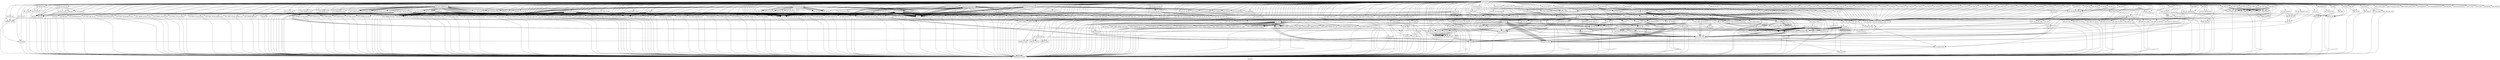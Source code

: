 digraph "Call graph" {
	label="Call graph";

	Node0x563a75595c70 [shape=record,label="{external node}"];
	Node0x563a75595c70 -> Node0x563a75260af0;
	Node0x563a75595c70 -> Node0x563a75257500;
	Node0x563a75595c70 -> Node0x563a7559f0c0;
	Node0x563a75595c70 -> Node0x563a7559f0f0;
	Node0x563a75595c70 -> Node0x563a7559f670;
	Node0x563a75595c70 -> Node0x563a7559f830;
	Node0x563a75595c70 -> Node0x563a75299a90;
	Node0x563a75595c70 -> Node0x563a7529a3e0;
	Node0x563a75595c70 -> Node0x563a7529a610;
	Node0x563a75595c70 -> Node0x563a75270dc0;
	Node0x563a75595c70 -> Node0x563a7529a720;
	Node0x563a75595c70 -> Node0x563a7525a0c0;
	Node0x563a75595c70 -> Node0x563a7529a7c0;
	Node0x563a75595c70 -> Node0x563a75259120;
	Node0x563a75595c70 -> Node0x563a7529a860;
	Node0x563a75595c70 -> Node0x563a7559b820;
	Node0x563a75595c70 -> Node0x563a7521e4d0;
	Node0x563a75595c70 -> Node0x563a7529a930;
	Node0x563a75595c70 -> Node0x563a7529d020;
	Node0x563a75595c70 -> Node0x563a7529d170;
	Node0x563a75595c70 -> Node0x563a7529d330;
	Node0x563a75595c70 -> Node0x563a7529d410;
	Node0x563a75595c70 -> Node0x563a752fb7f0;
	Node0x563a75595c70 -> Node0x563a752fc3f0;
	Node0x563a75595c70 -> Node0x563a752fd3e0;
	Node0x563a75595c70 -> Node0x563a752fc460;
	Node0x563a75595c70 -> Node0x563a752fc500;
	Node0x563a75595c70 -> Node0x563a752fc490;
	Node0x563a75595c70 -> Node0x563a7529aa10;
	Node0x563a75595c70 -> Node0x563a7529aa80;
	Node0x563a75595c70 -> Node0x563a75299cc0;
	Node0x563a75595c70 -> Node0x563a752fc5b0;
	Node0x563a75595c70 -> Node0x563a752fc620;
	Node0x563a75595c70 -> Node0x563a752fc690;
	Node0x563a75595c70 -> Node0x563a752fc700;
	Node0x563a75595c70 -> Node0x563a752fc770;
	Node0x563a75595c70 -> Node0x563a752fcff0;
	Node0x563a75595c70 -> Node0x563a752fdea0;
	Node0x563a75595c70 -> Node0x563a752fd060;
	Node0x563a75595c70 -> Node0x563a752fd0d0;
	Node0x563a75595c70 -> Node0x563a752fd140;
	Node0x563a75595c70 -> Node0x563a75232740;
	Node0x563a75595c70 -> Node0x563a752fd1b0;
	Node0x563a75595c70 -> Node0x563a752fd220;
	Node0x563a75595c70 -> Node0x563a752fe030;
	Node0x563a75595c70 -> Node0x563a7529ae20;
	Node0x563a75595c70 -> Node0x563a752fd290;
	Node0x563a75595c70 -> Node0x563a7559efe0;
	Node0x563a75595c70 -> Node0x563a752fd300;
	Node0x563a75595c70 -> Node0x563a752fd370;
	Node0x563a75595c70 -> Node0x563a7529d480;
	Node0x563a75595c70 -> Node0x563a7529d4b0;
	Node0x563a75595c70 -> Node0x563a752fb820;
	Node0x563a75595c70 -> Node0x563a752fb940;
	Node0x563a75595c70 -> Node0x563a752fb9b0;
	Node0x563a75595c70 -> Node0x563a752fba20;
	Node0x563a75595c70 -> Node0x563a752fba90;
	Node0x563a75595c70 -> Node0x563a752fbb00;
	Node0x563a75595c70 -> Node0x563a752fb6a0;
	Node0x563a75595c70 -> Node0x563a752fb710;
	Node0x563a75595c70 -> Node0x563a752fb780;
	Node0x563a75595c70 -> Node0x563a752fe560;
	Node0x563a75595c70 -> Node0x563a7559f280;
	Node0x563a75595c70 -> Node0x563a752fe1e0;
	Node0x563a75595c70 -> Node0x563a752fe290;
	Node0x563a75595c70 -> Node0x563a752fe300;
	Node0x563a75595c70 -> Node0x563a752fe370;
	Node0x563a75595c70 -> Node0x563a7559f600;
	Node0x563a75595c70 -> Node0x563a752fa7e0;
	Node0x563a75595c70 -> Node0x563a752fa850;
	Node0x563a75595c70 -> Node0x563a752fa8c0;
	Node0x563a75595c70 -> Node0x563a752fad40;
	Node0x563a75595c70 -> Node0x563a752fadb0;
	Node0x563a75595c70 -> Node0x563a752fae20;
	Node0x563a75595c70 -> Node0x563a752326e0;
	Node0x563a75595c70 -> Node0x563a752fe6b0;
	Node0x563a75595c70 -> Node0x563a75232890;
	Node0x563a75595c70 -> Node0x563a752fd5e0;
	Node0x563a75595c70 -> Node0x563a752fd650;
	Node0x563a75595c70 -> Node0x563a7559ef70;
	Node0x563a75595c70 -> Node0x563a7529a4f0;
	Node0x563a75595c70 -> Node0x563a7529a960;
	Node0x563a75595c70 -> Node0x563a7529d360;
	Node0x563a75595c70 -> Node0x563a7529a5a0;
	Node0x563a75595c70 -> Node0x563a7529d1e0;
	Node0x563a75595c70 -> Node0x563a7529d210;
	Node0x563a75595c70 -> Node0x563a7529d2c0;
	Node0x563a75595c70 -> Node0x563a75299b00;
	Node0x563a75595c70 -> Node0x563a7529d050;
	Node0x563a75595c70 -> Node0x563a75299be0;
	Node0x563a75595c70 -> Node0x563a7529d100;
	Node0x563a75595c70 -> Node0x563a7559f6e0;
	Node0x563a75595c70 -> Node0x563a7559f7c0;
	Node0x563a75595c70 -> Node0x563a7529aaf0;
	Node0x563a75595c70 -> Node0x563a7529ab60;
	Node0x563a75595c70 -> Node0x563a7529c6c0;
	Node0x563a75595c70 -> Node0x563a7529c730;
	Node0x563a75595c70 -> Node0x563a7529c7a0;
	Node0x563a75595c70 -> Node0x563a7529a450;
	Node0x563a75595c70 -> Node0x563a752fdc90;
	Node0x563a75595c70 -> Node0x563a752fdc20;
	Node0x563a75595c70 -> Node0x563a752fdd40;
	Node0x563a75595c70 -> Node0x563a752c0e60;
	Node0x563a75595c70 -> Node0x563a7529a480;
	Node0x563a75595c70 -> Node0x563a75299e10;
	Node0x563a75595c70 -> Node0x563a7529a290;
	Node0x563a75595c70 -> Node0x563a7529a370;
	Node0x563a75595c70 -> Node0x563a7559ee90;
	Node0x563a75595c70 -> Node0x563a7559ef00;
	Node0x563a75595c70 -> Node0x563a75299b30;
	Node0x563a75595c70 -> Node0x563a75299c50;
	Node0x563a75595c70 -> Node0x563a75299d30;
	Node0x563a75595c70 -> Node0x563a75299da0;
	Node0x563a75595c70 -> Node0x563a752327b0;
	Node0x563a75595c70 -> Node0x563a7559e8c0;
	Node0x563a75595c70 -> Node0x563a7559e930;
	Node0x563a75595c70 -> Node0x563a7559ea10;
	Node0x563a75595c70 -> Node0x563a7529abf0;
	Node0x563a75595c70 -> Node0x563a7529ac60;
	Node0x563a75595c70 -> Node0x563a7529acd0;
	Node0x563a75595c70 -> Node0x563a7529ad40;
	Node0x563a75595c70 -> Node0x563a7529adb0;
	Node0x563a75595c70 -> Node0x563a7559f050;
	Node0x563a75595c70 -> Node0x563a7559f8a0;
	Node0x563a75595c70 -> Node0x563a75299900;
	Node0x563a75595c70 -> Node0x563a75299a20;
	Node0x563a75595c70 -> Node0x563a7559f1a0;
	Node0x563a75595c70 -> Node0x563a7559f1d0;
	Node0x563a75595c70 -> Node0x563a7559f2f0;
	Node0x563a75595c70 -> Node0x563a7559f360;
	Node0x563a75595c70 -> Node0x563a7559f3d0;
	Node0x563a75595c70 -> Node0x563a7559f440;
	Node0x563a75595c70 -> Node0x563a7559f4b0;
	Node0x563a75595c70 -> Node0x563a7559f520;
	Node0x563a75595c70 -> Node0x563a752c1440;
	Node0x563a75595c70 -> Node0x563a752c1470;
	Node0x563a75595c70 -> Node0x563a752c1520;
	Node0x563a75595c70 -> Node0x563a7559fa40;
	Node0x563a75595c70 -> Node0x563a752c0000;
	Node0x563a75595c70 -> Node0x563a7559c120;
	Node0x563a75595c70 -> Node0x563a752c0100;
	Node0x563a75595c70 -> Node0x563a752c0170;
	Node0x563a75595c70 -> Node0x563a752c01e0;
	Node0x563a75595c70 -> Node0x563a752c0210;
	Node0x563a75595c70 -> Node0x563a752c0470;
	Node0x563a75595c70 -> Node0x563a752c0770;
	Node0x563a75595c70 -> Node0x563a752c07e0;
	Node0x563a75595c70 -> Node0x563a752c0880;
	Node0x563a75595c70 -> Node0x563a752c0920;
	Node0x563a75595c70 -> Node0x563a752c09c0;
	Node0x563a75595c70 -> Node0x563a752c38e0;
	Node0x563a75595c70 -> Node0x563a752c3980;
	Node0x563a75595c70 -> Node0x563a752c3a20;
	Node0x563a75595c70 -> Node0x563a752c3a90;
	Node0x563a75595c70 -> Node0x563a752c3c80;
	Node0x563a75595c70 -> Node0x563a752c3cb0;
	Node0x563a75595c70 -> Node0x563a752c3ea0;
	Node0x563a75595c70 -> Node0x563a752c3ed0;
	Node0x563a75595c70 -> Node0x563a752c4090;
	Node0x563a75595c70 -> Node0x563a752c4160;
	Node0x563a75595c70 -> Node0x563a752c4510;
	Node0x563a75595c70 -> Node0x563a752c4620;
	Node0x563a75595c70 -> Node0x563a752c4730;
	Node0x563a75595c70 -> Node0x563a752c4430;
	Node0x563a75595c70 -> Node0x563a752c4760;
	Node0x563a75595c70 -> Node0x563a752c04a0;
	Node0x563a75595c70 -> Node0x563a752c3ac0;
	Node0x563a75595c70 -> Node0x563a752c0a60;
	Node0x563a75595c70 -> Node0x563a752c05c0;
	Node0x563a75595c70 -> Node0x563a752c4200;
	Node0x563a75595c70 -> Node0x563a752c0330;
	Node0x563a75595c70 -> Node0x563a752c4940;
	Node0x563a75595c70 -> Node0x563a752c4970;
	Node0x563a75595c70 -> Node0x563a752c4b10;
	Node0x563a75595c70 -> Node0x563a752c4bf0;
	Node0x563a75595c70 -> Node0x563a752c4c20;
	Node0x563a75595c70 -> Node0x563a752c4c90;
	Node0x563a75595c70 -> Node0x563a752c4d90;
	Node0x563a75595c70 -> Node0x563a752c4e30;
	Node0x563a75595c70 -> Node0x563a752c4fb0;
	Node0x563a75595c70 -> Node0x563a752c4fe0;
	Node0x563a75595c70 -> Node0x563a752c5150;
	Node0x563a75595c70 -> Node0x563a752c5180;
	Node0x563a75595c70 -> Node0x563a7523da10;
	Node0x563a75595c70 -> Node0x563a752c5350;
	Node0x563a75595c70 -> Node0x563a752c53f0;
	Node0x563a75595c70 -> Node0x563a752c5490;
	Node0x563a75595c70 -> Node0x563a7529a300;
	Node0x563a75595c70 -> Node0x563a752c5560;
	Node0x563a75595c70 -> Node0x563a752c5600;
	Node0x563a75595c70 -> Node0x563a752c56a0;
	Node0x563a75595c70 -> Node0x563a752c5740;
	Node0x563a75595c70 -> Node0x563a752c57e0;
	Node0x563a75595c70 -> Node0x563a752c5880;
	Node0x563a75595c70 -> Node0x563a752c5920;
	Node0x563a75595c70 -> Node0x563a752c59c0;
	Node0x563a75595c70 -> Node0x563a752c5a60;
	Node0x563a75595c70 -> Node0x563a752c5b00;
	Node0x563a75595c70 -> Node0x563a752c5ba0;
	Node0x563a75595c70 -> Node0x563a752c5c40;
	Node0x563a75595c70 -> Node0x563a752c5ce0;
	Node0x563a75595c70 -> Node0x563a752c5d80;
	Node0x563a75595c70 -> Node0x563a7524cbd0;
	Node0x563a75595c70 -> Node0x563a7524cc70;
	Node0x563a75595c70 -> Node0x563a7524cd10;
	Node0x563a75595c70 -> Node0x563a7524cdb0;
	Node0x563a75595c70 -> Node0x563a7524ce50;
	Node0x563a75595c70 -> Node0x563a7524cef0;
	Node0x563a75595c70 -> Node0x563a7524cf90;
	Node0x563a75595c70 -> Node0x563a7524d030;
	Node0x563a75595c70 -> Node0x563a7524d0d0;
	Node0x563a75595c70 -> Node0x563a7524d170;
	Node0x563a75595c70 -> Node0x563a7524d210;
	Node0x563a75595c70 -> Node0x563a7524d2b0;
	Node0x563a75595c70 -> Node0x563a7524d350;
	Node0x563a75595c70 -> Node0x563a7524d3f0;
	Node0x563a75595c70 -> Node0x563a7524d490;
	Node0x563a75595c70 -> Node0x563a7524d530;
	Node0x563a75595c70 -> Node0x563a7524d5d0;
	Node0x563a75595c70 -> Node0x563a7559e9a0;
	Node0x563a75595c70 -> Node0x563a7524d6a0;
	Node0x563a75595c70 -> Node0x563a7524d740;
	Node0x563a75595c70 -> Node0x563a7524d7e0;
	Node0x563a75595c70 -> Node0x563a7524d880;
	Node0x563a75595c70 -> Node0x563a7524d920;
	Node0x563a75595c70 -> Node0x563a7524d9c0;
	Node0x563a75595c70 -> Node0x563a7524da60;
	Node0x563a75595c70 -> Node0x563a7524db00;
	Node0x563a75595c70 -> Node0x563a7524dba0;
	Node0x563a75595c70 -> Node0x563a7524dc40;
	Node0x563a75595c70 -> Node0x563a7524dce0;
	Node0x563a75595c70 -> Node0x563a7559f710;
	Node0x563a75595c70 -> Node0x563a7524ddb0;
	Node0x563a75595c70 -> Node0x563a752999b0;
	Node0x563a75595c70 -> Node0x563a75266c30;
	Node0x563a75595c70 -> Node0x563a75232820;
	Node0x563a75595c70 -> Node0x563a7524dee0;
	Node0x563a75595c70 -> Node0x563a7524df80;
	Node0x563a75595c70 -> Node0x563a7524e140;
	Node0x563a75595c70 -> Node0x563a7524e170;
	Node0x563a75595c70 -> Node0x563a7524e2b0;
	Node0x563a75595c70 -> Node0x563a7524e350;
	Node0x563a75595c70 -> Node0x563a7524e480;
	Node0x563a75595c70 -> Node0x563a7559f590;
	Node0x563a75595c70 -> Node0x563a7524e4b0;
	Node0x563a75595c70 -> Node0x563a7524e620;
	Node0x563a75595c70 -> Node0x563a7524e720;
	Node0x563a75595c70 -> Node0x563a7524e880;
	Node0x563a75595c70 -> Node0x563a7524e8f0;
	Node0x563a75595c70 -> Node0x563a7524ea50;
	Node0x563a75595c70 -> Node0x563a7524ea80;
	Node0x563a75595c70 -> Node0x563a7524eb40;
	Node0x563a75595c70 -> Node0x563a7524ec00;
	Node0x563a75595c70 -> Node0x563a7524ed00;
	Node0x563a75595c70 -> Node0x563a7524ee80;
	Node0x563a75595c70 -> Node0x563a7524eeb0;
	Node0x563a75595c70 -> Node0x563a7524ef20;
	Node0x563a75595c70 -> Node0x563a75253080;
	Node0x563a75595c70 -> Node0x563a752530f0;
	Node0x563a75595c70 -> Node0x563a75253240;
	Node0x563a75595c70 -> Node0x563a752532b0;
	Node0x563a75595c70 -> Node0x563a75253440;
	Node0x563a75595c70 -> Node0x563a752534e0;
	Node0x563a75595c70 -> Node0x563a75253550;
	Node0x563a75595c70 -> Node0x563a75253640;
	Node0x563a75595c70 -> Node0x563a75253670;
	Node0x563a75595c70 -> Node0x563a75253770;
	Node0x563a75595c70 -> Node0x563a752537a0;
	Node0x563a75595c70 -> Node0x563a75253aa0;
	Node0x563a75595c70 -> Node0x563a75253b10;
	Node0x563a75595c70 -> Node0x563a75253b40;
	Node0x563a75595c70 -> Node0x563a75253bb0;
	Node0x563a75595c70 -> Node0x563a752c17a0;
	Node0x563a75595c70 -> Node0x563a752c1810;
	Node0x563a75595c70 -> Node0x563a752c1840;
	Node0x563a75595c70 -> Node0x563a752c1a70;
	Node0x563a75595c70 -> Node0x563a752c1b40;
	Node0x563a75595c70 -> Node0x563a752c1c40;
	Node0x563a75595c70 -> Node0x563a752c1c70;
	Node0x563a75595c70 -> Node0x563a752c1df0;
	Node0x563a75595c70 -> Node0x563a752c1f70;
	Node0x563a75595c70 -> Node0x563a752c20f0;
	Node0x563a75595c70 -> Node0x563a752c2270;
	Node0x563a75595c70 -> Node0x563a752c2460;
	Node0x563a75595c70 -> Node0x563a752c24d0;
	Node0x563a75595c70 -> Node0x563a752c03a0;
	Node0x563a75595c70 -> Node0x563a752c0d70;
	Node0x563a75595c70 -> Node0x563a752c2500;
	Node0x563a75595c70 -> Node0x563a752c26d0;
	Node0x563a75595c70 -> Node0x563a752c2740;
	Node0x563a75595c70 -> Node0x563a752c2ea0;
	Node0x563a75595c70 -> Node0x563a752c2f40;
	Node0x563a75595c70 -> Node0x563a752c2fb0;
	Node0x563a75595c70 -> Node0x563a752c30a0;
	Node0x563a75595c70 -> Node0x563a752c3720;
	Node0x563a75595c70 -> Node0x563a752c30d0;
	Node0x563a75595c70 -> Node0x563a752c3190;
	Node0x563a75595c70 -> Node0x563a752c3380;
	Node0x563a75595c70 -> Node0x563a752c33f0;
	Node0x563a75595c70 -> Node0x563a752ca170;
	Node0x563a75595c70 -> Node0x563a752ca1a0;
	Node0x563a75595c70 -> Node0x563a752ca390;
	Node0x563a75595c70 -> Node0x563a752ca3c0;
	Node0x563a75595c70 -> Node0x563a752ca5b0;
	Node0x563a75595c70 -> Node0x563a752c36b0;
	Node0x563a75595c70 -> Node0x563a752ca5e0;
	Node0x563a75595c70 -> Node0x563a752ca7a0;
	Node0x563a75595c70 -> Node0x563a752ca810;
	Node0x563a75595c70 -> Node0x563a752ca880;
	Node0x563a75595c70 -> Node0x563a752ca8f0;
	Node0x563a75595c70 -> Node0x563a752ca960;
	Node0x563a75595c70 -> Node0x563a752c3530;
	Node0x563a75595c70 -> Node0x563a752c3560;
	Node0x563a75595c70 -> Node0x563a752cae20;
	Node0x563a75595c70 -> Node0x563a752cae90;
	Node0x563a75595c70 -> Node0x563a752caf00;
	Node0x563a75595c70 -> Node0x563a752cb780;
	Node0x563a75595c70 -> Node0x563a752cb7f0;
	Node0x563a75595c70 -> Node0x563a752cb860;
	Node0x563a75595c70 -> Node0x563a752cb8d0;
	Node0x563a75595c70 -> Node0x563a752c3590;
	Node0x563a75595c70 -> Node0x563a752cbc40;
	Node0x563a75595c70 -> Node0x563a752cbbd0;
	Node0x563a75595c70 -> Node0x563a752cbd20;
	Node0x563a75595c70 -> Node0x563a752c3640;
	Node0x563a75595c70 -> Node0x563a752cbdf0;
	Node0x563a75595c70 -> Node0x563a752c4690;
	Node0x563a75595c70 -> Node0x563a752c4580;
	Node0x563a75595c70 -> Node0x563a752c0da0;
	Node0x563a75595c70 -> Node0x563a752c41d0;
	Node0x563a75595c70 -> Node0x563a752cbe50;
	Node0x563a75595c70 -> Node0x563a752cbfe0;
	Node0x563a75595c70 -> Node0x563a752cc050;
	Node0x563a75595c70 -> Node0x563a752c44a0;
	Node0x563a75595c70 -> Node0x563a752cc150;
	Node0x563a75595c70 -> Node0x563a752c37c0;
	Node0x563a75595c70 -> Node0x563a752cc1f0;
	Node0x563a75595c70 -> Node0x563a752c4810;
	Node0x563a75595c70 -> Node0x563a752c0550;
	Node0x563a75595c70 -> Node0x563a752cc2f0;
	Node0x563a75595c70 -> Node0x563a752c3830;
	Node0x563a75595c70 -> Node0x563a752cc3f0;
	Node0x563a75595c70 -> Node0x563a7524dfb0;
	Node0x563a75595c70 -> Node0x563a752cc790;
	Node0x563a75595c70 -> Node0x563a752ccea0;
	Node0x563a75595c70 -> Node0x563a7524e7c0;
	Node0x563a75595c70 -> Node0x563a752cd030;
	Node0x563a75595c70 -> Node0x563a752cd1a0;
	Node0x563a75595c70 -> Node0x563a7524e990;
	Node0x563a75595c70 -> Node0x563a752cd840;
	Node0x563a75595c70 -> Node0x563a752cd8b0;
	Node0x563a75595c70 -> Node0x563a7524e5b0;
	Node0x563a75595c70 -> Node0x563a752cdb20;
	Node0x563a75595c70 -> Node0x563a752c4270;
	Node0x563a75595c70 -> Node0x563a752cbf30;
	Node0x563a75595c70 -> Node0x563a752cded0;
	Node0x563a75595c70 -> Node0x563a752ce550;
	Node0x563a75595c70 -> Node0x563a752cdf70;
	Node0x563a75595c70 -> Node0x563a752ce7b0;
	Node0x563a75595c70 -> Node0x563a752cdf00;
	Node0x563a75595c70 -> Node0x563a752ce9a0;
	Node0x563a75595c70 -> Node0x563a752ce070;
	Node0x563a75595c70 -> Node0x563a752cea40;
	Node0x563a75595c70 -> Node0x563a752ce0e0;
	Node0x563a75595c70 -> Node0x563a752ceba0;
	Node0x563a75595c70 -> Node0x563a752ce150;
	Node0x563a75595c70 -> Node0x563a752ced20;
	Node0x563a75595c70 -> Node0x563a752ce1c0;
	Node0x563a75595c70 -> Node0x563a752cee30;
	Node0x563a75595c70 -> Node0x563a752ce230;
	Node0x563a75595c70 -> Node0x563a752cef20;
	Node0x563a75595c70 -> Node0x563a752ce2a0;
	Node0x563a75595c70 -> Node0x563a752ce5c0;
	Node0x563a75595c70 -> Node0x563a752cefc0;
	Node0x563a75595c70 -> Node0x563a752ce5f0;
	Node0x563a75595c70 -> Node0x563a752cedc0;
	Node0x563a75595c70 -> Node0x563a752ceae0;
	Node0x563a75595c70 -> Node0x563a752ce850;
	Node0x563a75595c70 -> Node0x563a752ce7e0;
	Node0x563a75595c70 -> Node0x563a752ce900;
	Node0x563a75595c70 -> Node0x563a752ce660;
	Node0x563a75595c70 -> Node0x563a752cf230;
	Node0x563a75257500 [shape=record,label="{test_EVP_DigestSignInit}"];
	Node0x563a75257500 -> Node0x563a752326e0;
	Node0x563a75257500 -> Node0x563a75266c30;
	Node0x563a75257500 -> Node0x563a752326e0;
	Node0x563a75257500 -> Node0x563a75266c30;
	Node0x563a75257500 -> Node0x563a75232710;
	Node0x563a75257500 -> Node0x563a75266c30;
	Node0x563a75257500 -> Node0x563a75232740;
	Node0x563a75257500 -> Node0x563a752327b0;
	Node0x563a75257500 -> Node0x563a75232820;
	Node0x563a75257500 -> Node0x563a75232890;
	Node0x563a75257500 -> Node0x563a75232820;
	Node0x563a75257500 -> Node0x563a7559e8c0;
	Node0x563a75257500 -> Node0x563a75232820;
	Node0x563a75257500 -> Node0x563a7559e930;
	Node0x563a75257500 -> Node0x563a7559e9a0;
	Node0x563a75257500 -> Node0x563a7559ea10;
	Node0x563a75257500 -> Node0x563a75266c30;
	Node0x563a75257500 -> Node0x563a7559e8c0;
	Node0x563a75257500 -> Node0x563a75232820;
	Node0x563a75257500 -> Node0x563a75232740;
	Node0x563a75257500 -> Node0x563a7559ee90;
	Node0x563a75257500 -> Node0x563a75232820;
	Node0x563a75257500 -> Node0x563a75232890;
	Node0x563a75257500 -> Node0x563a75232820;
	Node0x563a75257500 -> Node0x563a7559ef00;
	Node0x563a75257500 -> Node0x563a75232820;
	Node0x563a75257500 -> Node0x563a7559ef70;
	Node0x563a75257500 -> Node0x563a7559ef70;
	Node0x563a75257500 -> Node0x563a7559efe0;
	Node0x563a75257500 -> Node0x563a7559f050;
	Node0x563a75260af0 [shape=record,label="{setup_tests}"];
	Node0x563a75260af0 -> Node0x563a7559fa40;
	Node0x563a75260af0 -> Node0x563a7559fa40;
	Node0x563a75260af0 -> Node0x563a7559fa40;
	Node0x563a75260af0 -> Node0x563a7559c120;
	Node0x563a75260af0 -> Node0x563a7559fa40;
	Node0x563a75260af0 -> Node0x563a7559fa40;
	Node0x563a75260af0 -> Node0x563a7559fa40;
	Node0x563a75260af0 -> Node0x563a7559c120;
	Node0x563a75260af0 -> Node0x563a75270dc0;
	Node0x563a75260af0 -> Node0x563a75266c30;
	Node0x563a75260af0 -> Node0x563a7525a0c0;
	Node0x563a75260af0 -> Node0x563a75259120;
	Node0x563a75260af0 -> Node0x563a7559b820;
	Node0x563a75260af0 -> Node0x563a7521e4d0;
	Node0x563a75260af0 -> Node0x563a7523da10;
	Node0x563a75260af0 -> Node0x563a7559c120;
	Node0x563a75260af0 -> Node0x563a7559fa40;
	Node0x563a75260af0 -> Node0x563a7559fa40;
	Node0x563a75260af0 -> Node0x563a7559c120;
	Node0x563a75260af0 -> Node0x563a7559c120;
	Node0x563a75260af0 -> Node0x563a7559c120;
	Node0x563a75260af0 -> Node0x563a7559fa40;
	Node0x563a7559f0c0 [shape=record,label="{test_EVP_DigestVerifyInit}"];
	Node0x563a7559f0c0 -> Node0x563a752326e0;
	Node0x563a7559f0c0 -> Node0x563a75266c30;
	Node0x563a7559f0c0 -> Node0x563a75232710;
	Node0x563a7559f0c0 -> Node0x563a75266c30;
	Node0x563a7559f0c0 -> Node0x563a75232740;
	Node0x563a7559f0c0 -> Node0x563a7559ee90;
	Node0x563a7559f0c0 -> Node0x563a75232820;
	Node0x563a7559f0c0 -> Node0x563a75232890;
	Node0x563a7559f0c0 -> Node0x563a75232820;
	Node0x563a7559f0c0 -> Node0x563a7559ef00;
	Node0x563a7559f0c0 -> Node0x563a75232820;
	Node0x563a7559f0c0 -> Node0x563a7559ef70;
	Node0x563a7559f0c0 -> Node0x563a7559efe0;
	Node0x563a7559f0f0 [shape=record,label="{test_EVP_Enveloped}"];
	Node0x563a7559f0f0 -> Node0x563a7559f1a0;
	Node0x563a7559f0f0 -> Node0x563a75232710;
	Node0x563a7559f0f0 -> Node0x563a75266c30;
	Node0x563a7559f0f0 -> Node0x563a7559e930;
	Node0x563a7559f0f0 -> Node0x563a7559f1d0;
	Node0x563a7559f0f0 -> Node0x563a75266c30;
	Node0x563a7559f0f0 -> Node0x563a7559f280;
	Node0x563a7559f0f0 -> Node0x563a75266c30;
	Node0x563a7559f0f0 -> Node0x563a7559f2f0;
	Node0x563a7559f0f0 -> Node0x563a75232820;
	Node0x563a7559f0f0 -> Node0x563a7559f360;
	Node0x563a7559f0f0 -> Node0x563a75232820;
	Node0x563a7559f0f0 -> Node0x563a7559f3d0;
	Node0x563a7559f0f0 -> Node0x563a75232820;
	Node0x563a7559f0f0 -> Node0x563a7559f440;
	Node0x563a7559f0f0 -> Node0x563a75232820;
	Node0x563a7559f0f0 -> Node0x563a7559f4b0;
	Node0x563a7559f0f0 -> Node0x563a75232820;
	Node0x563a7559f0f0 -> Node0x563a7559f520;
	Node0x563a7559f0f0 -> Node0x563a75232820;
	Node0x563a7559f0f0 -> Node0x563a7559f590;
	Node0x563a7559f0f0 -> Node0x563a7559f050;
	Node0x563a7559f0f0 -> Node0x563a7559efe0;
	Node0x563a7559f0f0 -> Node0x563a7559f600;
	Node0x563a7529aaf0 [shape=record,label="{d2i_ECParameters}"];
	Node0x563a7529aaf0 -> Node0x563a75595f40;
	Node0x563a7529ab60 [shape=record,label="{EVP_PKEY_check}"];
	Node0x563a7529ab60 -> Node0x563a75595f40;
	Node0x563a7529c6c0 [shape=record,label="{EVP_PKEY_public_check}"];
	Node0x563a7529c6c0 -> Node0x563a75595f40;
	Node0x563a7529c730 [shape=record,label="{EVP_PKEY_param_check}"];
	Node0x563a7529c730 -> Node0x563a75595f40;
	Node0x563a7529c7a0 [shape=record,label="{EVP_PKEY_up_ref}"];
	Node0x563a7529c7a0 -> Node0x563a75595f40;
	Node0x563a7529a680 [shape=record,label="{test_set_get_raw_keys_int}"];
	Node0x563a7529a680 -> Node0x563a7529a450;
	Node0x563a7529a680 -> Node0x563a752fdc90;
	Node0x563a7529a680 -> Node0x563a7529a450;
	Node0x563a7529a680 -> Node0x563a752fdc20;
	Node0x563a7529a680 -> Node0x563a75266c30;
	Node0x563a7529a680 -> Node0x563a752fdd40;
	Node0x563a7529a680 -> Node0x563a75232820;
	Node0x563a7529a680 -> Node0x563a752c0e60;
	Node0x563a7529a680 -> Node0x563a75232820;
	Node0x563a7529a680 -> Node0x563a75232820;
	Node0x563a7529a680 -> Node0x563a752fdd40;
	Node0x563a7529a680 -> Node0x563a75232820;
	Node0x563a7529a680 -> Node0x563a752c0e60;
	Node0x563a7529a680 -> Node0x563a75232820;
	Node0x563a7529a680 -> Node0x563a7559f590;
	Node0x563a7529a680 -> Node0x563a7559efe0;
	Node0x563a7529a450 [shape=record,label="{strlen}"];
	Node0x563a7529a450 -> Node0x563a75595f40;
	Node0x563a752fdc90 [shape=record,label="{EVP_PKEY_new_raw_public_key}"];
	Node0x563a752fdc90 -> Node0x563a75595f40;
	Node0x563a752fd370 [shape=record,label="{BN_free}"];
	Node0x563a752fd370 -> Node0x563a75595f40;
	Node0x563a7529d480 [shape=record,label="{OPENSSL_CTX_new}"];
	Node0x563a7529d480 -> Node0x563a75595f40;
	Node0x563a7529d4b0 [shape=record,label="{OSSL_PROVIDER_load}"];
	Node0x563a7529d4b0 -> Node0x563a75595f40;
	Node0x563a752fb820 [shape=record,label="{EVP_aes_128_cbc}"];
	Node0x563a752fb820 -> Node0x563a75595f40;
	Node0x563a752fb8d0 [shape=record,label="{encrypt_decrypt}"];
	Node0x563a752fb8d0 -> Node0x563a7559f280;
	Node0x563a752fb8d0 -> Node0x563a75266c30;
	Node0x563a752fb8d0 -> Node0x563a752fe1e0;
	Node0x563a752fb8d0 -> Node0x563a7523da10;
	Node0x563a752fb8d0 -> Node0x563a752fe290;
	Node0x563a752fb8d0 -> Node0x563a75232820;
	Node0x563a752fb8d0 -> Node0x563a752fe1e0;
	Node0x563a752fb8d0 -> Node0x563a7523da10;
	Node0x563a752fb8d0 -> Node0x563a752fe300;
	Node0x563a752fb8d0 -> Node0x563a75232820;
	Node0x563a752fb8d0 -> Node0x563a752fe370;
	Node0x563a752fb8d0 -> Node0x563a75232820;
	Node0x563a752fb8d0 -> Node0x563a752fe290;
	Node0x563a752fb8d0 -> Node0x563a75232820;
	Node0x563a752fb8d0 -> Node0x563a752fe1e0;
	Node0x563a752fb8d0 -> Node0x563a7523da10;
	Node0x563a752fb8d0 -> Node0x563a752fe300;
	Node0x563a752fb8d0 -> Node0x563a75232820;
	Node0x563a752fb8d0 -> Node0x563a752fe370;
	Node0x563a752fb8d0 -> Node0x563a75232820;
	Node0x563a752fb8d0 -> Node0x563a7559f590;
	Node0x563a752fb8d0 -> Node0x563a7559f600;
	Node0x563a752fb940 [shape=record,label="{EVP_CIPHER_fetch}"];
	Node0x563a752fb940 -> Node0x563a75595f40;
	Node0x563a752fb9b0 [shape=record,label="{EVP_CIPHER_up_ref}"];
	Node0x563a752fb9b0 -> Node0x563a75595f40;
	Node0x563a752fba20 [shape=record,label="{EVP_CIPHER_free}"];
	Node0x563a752fba20 -> Node0x563a75595f40;
	Node0x563a752fba90 [shape=record,label="{EVP_CIPHER_nid}"];
	Node0x563a752fba90 -> Node0x563a75595f40;
	Node0x563a752ca810 [shape=record,label="{X509_PURPOSE_get_by_sname}"];
	Node0x563a752ca810 -> Node0x563a75595f40;
	Node0x563a752ca880 [shape=record,label="{X509_PURPOSE_get0}"];
	Node0x563a752ca880 -> Node0x563a75595f40;
	Node0x563a752ca8f0 [shape=record,label="{X509_PURPOSE_get_id}"];
	Node0x563a752ca8f0 -> Node0x563a75595f40;
	Node0x563a752ca960 [shape=record,label="{X509_VERIFY_PARAM_set_purpose}"];
	Node0x563a752ca960 -> Node0x563a75595f40;
	Node0x563a752c3530 [shape=record,label="{X509_VERIFY_PARAM_lookup}"];
	Node0x563a752c3530 -> Node0x563a75595f40;
	Node0x563a752c3560 [shape=record,label="{X509_VERIFY_PARAM_set1}"];
	Node0x563a752c3560 -> Node0x563a75595f40;
	Node0x563a752cae20 [shape=record,label="{X509_VERIFY_PARAM_set_depth}"];
	Node0x563a752cae20 -> Node0x563a75595f40;
	Node0x563a752cae90 [shape=record,label="{X509_VERIFY_PARAM_set_auth_level}"];
	Node0x563a752cae90 -> Node0x563a75595f40;
	Node0x563a752caf00 [shape=record,label="{X509_VERIFY_PARAM_set_time}"];
	Node0x563a752caf00 -> Node0x563a75595f40;
	Node0x563a752cb780 [shape=record,label="{X509_VERIFY_PARAM_set1_host}"];
	Node0x563a752cb780 -> Node0x563a75595f40;
	Node0x563a752cb7f0 [shape=record,label="{X509_VERIFY_PARAM_set1_email}"];
	Node0x563a752cb7f0 -> Node0x563a75595f40;
	Node0x563a752cb860 [shape=record,label="{X509_VERIFY_PARAM_set1_ip_asc}"];
	Node0x563a752cb860 -> Node0x563a75595f40;
	Node0x563a752cb8d0 [shape=record,label="{X509_VERIFY_PARAM_set_flags}"];
	Node0x563a752cb8d0 -> Node0x563a75595f40;
	Node0x563a752c3590 [shape=record,label="{opt_next}"];
	Node0x563a752c3590 -> Node0x563a752fc700;
	Node0x563a752c3590 -> Node0x563a752cbc40;
	Node0x563a752c3590 -> Node0x563a752fc700;
	Node0x563a752c3590 -> Node0x563a752c4760;
	Node0x563a752c3590 -> Node0x563a752c4760;
	Node0x563a752c3590 -> Node0x563a752cbbd0;
	Node0x563a752c3590 -> Node0x563a752c4760;
	Node0x563a752c3590 -> Node0x563a752c3720;
	Node0x563a752c3590 -> Node0x563a752c4760;
	Node0x563a752c3590 -> Node0x563a752c3380;
	Node0x563a752c3590 -> Node0x563a752c4760;
	Node0x563a752c3590 -> Node0x563a752ca170;
	Node0x563a752c3590 -> Node0x563a752c4760;
	Node0x563a752c3590 -> Node0x563a752c30d0;
	Node0x563a752c3590 -> Node0x563a752c4760;
	Node0x563a752c3590 -> Node0x563a752ca390;
	Node0x563a752c3590 -> Node0x563a752c4760;
	Node0x563a752c3590 -> Node0x563a752c26d0;
	Node0x563a752c3590 -> Node0x563a752c4760;
	Node0x563a752c3590 -> Node0x563a752c4760;
	Node0x563a752cbc40 [shape=record,label="{strchr}"];
	Node0x563a752cbc40 -> Node0x563a75595f40;
	Node0x563a752cbbd0 [shape=record,label="{opt_isdir}"];
	Node0x563a752cbbd0 -> Node0x563a752cbd20;
	Node0x563a752cbd20 [shape=record,label="{stat}"];
	Node0x563a752cbd20 -> Node0x563a75595f40;
	Node0x563a752c3640 [shape=record,label="{opt_flag}"];
	Node0x563a752cbdf0 [shape=record,label="{opt_unknown}"];
	Node0x563a752c4690 [shape=record,label="{opt_rest}"];
	Node0x563a752c4580 [shape=record,label="{opt_num_rest}"];
	Node0x563a752c4580 -> Node0x563a752c4690;
	Node0x563a752c0da0 [shape=record,label="{opt_help}"];
	Node0x563a752c0da0 -> Node0x563a7529a450;
	Node0x563a752c0da0 -> Node0x563a752cbec0;
	Node0x563a752c0da0 -> Node0x563a7529a450;
	Node0x563a752c0da0 -> Node0x563a752c4730;
	Node0x563a752c0da0 -> Node0x563a752c4760;
	Node0x563a752c0da0 -> Node0x563a752c4760;
	Node0x563a752c0da0 -> Node0x563a752c4760;
	Node0x563a752c0da0 -> Node0x563a752c3cb0;
	Node0x563a752c0da0 -> Node0x563a7529a450;
	Node0x563a752c0da0 -> Node0x563a752cbec0;
	Node0x563a752c0da0 -> Node0x563a752c3cb0;
	Node0x563a752c0da0 -> Node0x563a7529a450;
	Node0x563a752c0da0 -> Node0x563a752c4760;
	Node0x563a752c0da0 -> Node0x563a752c4760;
	Node0x563a752cbec0 [shape=record,label="{valtype2param}"];
	Node0x563a752c41d0 [shape=record,label="{test_open_streams}"];
	Node0x563a752c41d0 -> Node0x563a752cbe50;
	Node0x563a752c41d0 -> Node0x563a752cbe50;
	Node0x563a752c41d0 -> Node0x563a752cbf30;
	Node0x563a752c41d0 -> Node0x563a752cbfe0;
	Node0x563a752c41d0 -> Node0x563a752cc050;
	Node0x563a752c41d0 -> Node0x563a752c4730;
	Node0x563a752c41d0 -> Node0x563a752c4730;
	Node0x563a752cbe50 [shape=record,label="{BIO_new_fp}"];
	Node0x563a752cbe50 -> Node0x563a75595f40;
	Node0x563a752cbfe0 [shape=record,label="{BIO_new}"];
	Node0x563a752cbfe0 -> Node0x563a75595f40;
	Node0x563a752cc050 [shape=record,label="{BIO_push}"];
	Node0x563a752cc050 -> Node0x563a75595f40;
	Node0x563a752c44a0 [shape=record,label="{test_close_streams}"];
	Node0x563a752c44a0 -> Node0x563a752cc150;
	Node0x563a752c44a0 -> Node0x563a752cc150;
	Node0x563a752cc150 [shape=record,label="{BIO_free_all}"];
	Node0x563a752cc150 -> Node0x563a75595f40;
	Node0x563a752c37c0 [shape=record,label="{test_vprintf_stdout}"];
	Node0x563a752c37c0 -> Node0x563a752cc1f0;
	Node0x563a752cc1f0 [shape=record,label="{BIO_vprintf}"];
	Node0x563a752cc1f0 -> Node0x563a75595f40;
	Node0x563a752c4810 [shape=record,label="{test_vprintf_stderr}"];
	Node0x563a752c4810 -> Node0x563a752cc1f0;
	Node0x563a752c0550 [shape=record,label="{test_flush_stdout}"];
	Node0x563a752c0550 -> Node0x563a752cc2f0;
	Node0x563a752cc2f0 [shape=record,label="{BIO_ctrl}"];
	Node0x563a752cc2f0 -> Node0x563a75595f40;
	Node0x563a752c3830 [shape=record,label="{test_flush_stderr}"];
	Node0x563a752c3830 -> Node0x563a752cc2f0;
	Node0x563a752cc3f0 [shape=record,label="{openssl_error_cb}"];
	Node0x563a752cc3f0 -> Node0x563a752c3ac0;
	Node0x563a7524dfb0 [shape=record,label="{test_fail_string_message}"];
	Node0x563a7524dfb0 -> Node0x563a752cc490;
	Node0x563a7524dfb0 -> Node0x563a752c3ac0;
	Node0x563a752cc490 [shape=record,label="{test_fail_string_common}"];
	Node0x563a752cc490 -> Node0x563a752c0100;
	Node0x563a752cc490 -> Node0x563a752c4940;
	Node0x563a752cc490 -> Node0x563a752cc4c0;
	Node0x563a752cc490 -> Node0x563a752cc610;
	Node0x563a752cc490 -> Node0x563a752cc4c0;
	Node0x563a752cc490 -> Node0x563a752cc4c0;
	Node0x563a752cc490 -> Node0x563a752fc700;
	Node0x563a752cc490 -> Node0x563a752cc610;
	Node0x563a752cc490 -> Node0x563a752cc790;
	Node0x563a752cc490 -> Node0x563a752cc790;
	Node0x563a752cc490 -> Node0x563a752c3ac0;
	Node0x563a752cc490 -> Node0x563a752cc4c0;
	Node0x563a752cc490 -> Node0x563a752c3ac0;
	Node0x563a752cc490 -> Node0x563a752cc4c0;
	Node0x563a752cc490 -> Node0x563a752c3ac0;
	Node0x563a752cc490 -> Node0x563a752c3ac0;
	Node0x563a752cc490 -> Node0x563a752c3830;
	Node0x563a752cc4c0 [shape=record,label="{test_string_null_empty}"];
	Node0x563a752cc4c0 -> Node0x563a752c3ac0;
	Node0x563a752cc4c0 -> Node0x563a752c3ac0;
	Node0x563a752cc610 [shape=record,label="{test_diff_header}"];
	Node0x563a752cc610 -> Node0x563a752c3ac0;
	Node0x563a752cc610 -> Node0x563a752c3ac0;
	Node0x563a752cc790 [shape=record,label="{__ctype_b_loc}"];
	Node0x563a752cc790 -> Node0x563a75595f40;
	Node0x563a752ccea0 [shape=record,label="{test_output_string}"];
	Node0x563a752ccea0 -> Node0x563a752cc490;
	Node0x563a7524e7c0 [shape=record,label="{test_fail_bignum_message}"];
	Node0x563a7524e7c0 -> Node0x563a752ccf40;
	Node0x563a7524e7c0 -> Node0x563a752c3ac0;
	Node0x563a752ccf40 [shape=record,label="{test_fail_bignum_common}"];
	Node0x563a752ccf40 -> Node0x563a752c4940;
	Node0x563a752ccf40 -> Node0x563a752cd030;
	Node0x563a752ccf40 -> Node0x563a7524ed00;
	Node0x563a752ccf40 -> Node0x563a752cd030;
	Node0x563a752ccf40 -> Node0x563a7524ed00;
	Node0x563a752ccf40 -> Node0x563a752ccf70;
	Node0x563a752ccf40 -> Node0x563a752cd130;
	Node0x563a752ccf40 -> Node0x563a752cc610;
	Node0x563a752ccf40 -> Node0x563a752ccf70;
	Node0x563a752ccf40 -> Node0x563a752cd130;
	Node0x563a752ccf40 -> Node0x563a752cd130;
	Node0x563a752ccf40 -> Node0x563a7524e720;
	Node0x563a752ccf40 -> Node0x563a752cc610;
	Node0x563a752ccf40 -> Node0x563a752ccf70;
	Node0x563a752ccf40 -> Node0x563a7559ea10;
	Node0x563a752ccf40 -> Node0x563a752c3ac0;
	Node0x563a752ccf40 -> Node0x563a752cd1a0;
	Node0x563a752ccf40 -> Node0x563a752cd1a0;
	Node0x563a752ccf40 -> Node0x563a752cd620;
	Node0x563a752ccf40 -> Node0x563a752cd620;
	Node0x563a752ccf40 -> Node0x563a752c3ac0;
	Node0x563a752ccf40 -> Node0x563a752c3ac0;
	Node0x563a752ccf40 -> Node0x563a752c3ac0;
	Node0x563a752ccf40 -> Node0x563a752c3ac0;
	Node0x563a752ccf40 -> Node0x563a752c3ac0;
	Node0x563a752ccf40 -> Node0x563a752c3ac0;
	Node0x563a752ccf40 -> Node0x563a752c3830;
	Node0x563a752ccf40 -> Node0x563a7559f050;
	Node0x563a752cd030 [shape=record,label="{BN_num_bits}"];
	Node0x563a752cd030 -> Node0x563a75595f40;
	Node0x563a752ccf70 [shape=record,label="{test_bignum_header_line}"];
	Node0x563a752ccf70 -> Node0x563a752c3ac0;
	Node0x563a752cd130 [shape=record,label="{test_bignum_zero_print}"];
	Node0x563a752cd130 -> Node0x563a752cd6f0;
	Node0x563a752cd130 -> Node0x563a752c3ac0;
	Node0x563a752cd1a0 [shape=record,label="{BN_bn2binpad}"];
	Node0x563a752cd1a0 -> Node0x563a75595f40;
	Node0x563a752cd620 [shape=record,label="{convert_bn_memory}"];
	Node0x563a752cd620 -> Node0x563a7524e8f0;
	Node0x563a752cd620 -> Node0x563a752cd7c0;
	Node0x563a752cd620 -> Node0x563a7524ed00;
	Node0x563a752cd620 -> Node0x563a7524ed00;
	Node0x563a752cd620 -> Node0x563a7524ed00;
	Node0x563a752cd620 -> Node0x563a7529a450;
	Node0x563a752cd620 -> Node0x563a752c3cb0;
	Node0x563a752cd7c0 [shape=record,label="{hex_convert_memory}"];
	Node0x563a752cd6f0 [shape=record,label="{test_bignum_zero_null}"];
	Node0x563a752cd6f0 -> Node0x563a7524ed00;
	Node0x563a752fc690 [shape=record,label="{EVP_PKEY_CTX_settable_params}"];
	Node0x563a752fc690 -> Node0x563a75595f40;
	Node0x563a752fc700 [shape=record,label="{strcmp}"];
	Node0x563a752fc700 -> Node0x563a75595f40;
	Node0x563a752fc770 [shape=record,label="{EVP_PKEY_CTX_gettable_params}"];
	Node0x563a752fc770 -> Node0x563a75595f40;
	Node0x563a752fcff0 [shape=record,label="{OSSL_PARAM_construct_size_t}"];
	Node0x563a752fcff0 -> Node0x563a75595f40;
	Node0x563a752fdea0 [shape=record,label="{llvm.memcpy.p0i8.p0i8.i64}"];
	Node0x563a752fd060 [shape=record,label="{OSSL_PARAM_construct_end}"];
	Node0x563a752fd060 -> Node0x563a75595f40;
	Node0x563a752fd0d0 [shape=record,label="{EVP_PKEY_CTX_set_params}"];
	Node0x563a752fd0d0 -> Node0x563a75595f40;
	Node0x563a752fd140 [shape=record,label="{EVP_PKEY_CTX_get_params}"];
	Node0x563a752fd140 -> Node0x563a75595f40;
	Node0x563a75232740 [shape=record,label="{EVP_sha256}"];
	Node0x563a75232740 -> Node0x563a75595f40;
	Node0x563a752fd1b0 [shape=record,label="{EVP_PKEY_CTX_set_signature_md}"];
	Node0x563a752fd1b0 -> Node0x563a75595f40;
	Node0x563a752fd220 [shape=record,label="{EVP_PKEY_CTX_get_signature_md}"];
	Node0x563a752fd220 -> Node0x563a75595f40;
	Node0x563a752fe030 [shape=record,label="{llvm.dbg.label}"];
	Node0x563a7529ae20 [shape=record,label="{EVP_PKEY_CTX_free}"];
	Node0x563a7529ae20 -> Node0x563a75595f40;
	Node0x563a752fd290 [shape=record,label="{EVP_SIGNATURE_free}"];
	Node0x563a752fd290 -> Node0x563a75595f40;
	Node0x563a7559efe0 [shape=record,label="{EVP_PKEY_free}"];
	Node0x563a7559efe0 -> Node0x563a75595f40;
	Node0x563a752fd300 [shape=record,label="{DSA_free}"];
	Node0x563a752fd300 -> Node0x563a75595f40;
	Node0x563a752c18f0 [shape=record,label="{print_time}"];
	Node0x563a752c18f0 -> Node0x563a752c1b40;
	Node0x563a752c1a70 [shape=record,label="{ASN1_STRING_free}"];
	Node0x563a752c1a70 -> Node0x563a75595f40;
	Node0x563a752c1b40 [shape=record,label="{ASN1_STRING_get0_data}"];
	Node0x563a752c1b40 -> Node0x563a75595f40;
	Node0x563a752c1c40 [shape=record,label="{test_time_t_ne}"];
	Node0x563a752c1c40 -> Node0x563a752c1810;
	Node0x563a752c1c40 -> Node0x563a752c1810;
	Node0x563a752c1c40 -> Node0x563a752c1840;
	Node0x563a752c1c40 -> Node0x563a752c18f0;
	Node0x563a752c1c40 -> Node0x563a752c18f0;
	Node0x563a752c1c40 -> Node0x563a752c51f0;
	Node0x563a752c1c40 -> Node0x563a752c1a70;
	Node0x563a752c1c40 -> Node0x563a752c1a70;
	Node0x563a752c1c70 [shape=record,label="{test_time_t_gt}"];
	Node0x563a752c1c70 -> Node0x563a752c1810;
	Node0x563a752c1c70 -> Node0x563a752c1810;
	Node0x563a752c1c70 -> Node0x563a752c1840;
	Node0x563a752c1c70 -> Node0x563a752c18f0;
	Node0x563a752c1c70 -> Node0x563a752c18f0;
	Node0x563a752c1c70 -> Node0x563a752c51f0;
	Node0x563a752c1c70 -> Node0x563a752c1a70;
	Node0x563a752c1c70 -> Node0x563a752c1a70;
	Node0x563a752c1df0 [shape=record,label="{test_time_t_ge}"];
	Node0x563a752c1df0 -> Node0x563a752c1810;
	Node0x563a752c1df0 -> Node0x563a752c1810;
	Node0x563a752c1df0 -> Node0x563a752c1840;
	Node0x563a752c1df0 -> Node0x563a752c18f0;
	Node0x563a752c1df0 -> Node0x563a752c18f0;
	Node0x563a752c1df0 -> Node0x563a752c51f0;
	Node0x563a752c1df0 -> Node0x563a752c1a70;
	Node0x563a752c1df0 -> Node0x563a752c1a70;
	Node0x563a752c1f70 [shape=record,label="{test_time_t_lt}"];
	Node0x563a752c1f70 -> Node0x563a752c1810;
	Node0x563a752c1f70 -> Node0x563a752c1810;
	Node0x563a752c1f70 -> Node0x563a752c1840;
	Node0x563a752c1f70 -> Node0x563a752c18f0;
	Node0x563a752c1f70 -> Node0x563a752c18f0;
	Node0x563a752c1f70 -> Node0x563a752c51f0;
	Node0x563a752c1f70 -> Node0x563a752c1a70;
	Node0x563a752c1f70 -> Node0x563a752c1a70;
	Node0x563a752c20f0 [shape=record,label="{test_time_t_le}"];
	Node0x563a752c20f0 -> Node0x563a752c1810;
	Node0x563a752c20f0 -> Node0x563a752c1810;
	Node0x563a752c20f0 -> Node0x563a752c1840;
	Node0x563a752c20f0 -> Node0x563a752c18f0;
	Node0x563a752c20f0 -> Node0x563a752c18f0;
	Node0x563a752c20f0 -> Node0x563a752c51f0;
	Node0x563a752c20f0 -> Node0x563a752c1a70;
	Node0x563a752c20f0 -> Node0x563a752c1a70;
	Node0x563a752c2270 [shape=record,label="{opt_progname}"];
	Node0x563a752c2270 -> Node0x563a7529a450;
	Node0x563a752c2270 -> Node0x563a752c2460;
	Node0x563a752c2460 [shape=record,label="{strncpy}"];
	Node0x563a752c2460 -> Node0x563a75595f40;
	Node0x563a752c24d0 [shape=record,label="{opt_getprog}"];
	Node0x563a752c03a0 [shape=record,label="{opt_init}"];
	Node0x563a752c03a0 -> Node0x563a752c0d70;
	Node0x563a752c03a0 -> Node0x563a752c2270;
	Node0x563a752c03a0 -> Node0x563a752c4730;
	Node0x563a752c03a0 -> Node0x563a752c4730;
	Node0x563a752c03a0 -> Node0x563a752c4730;
	Node0x563a752c03a0 -> Node0x563a752fc700;
	Node0x563a752c03a0 -> Node0x563a752c4730;
	Node0x563a752c03a0 -> Node0x563a752c4730;
	Node0x563a752c03a0 -> Node0x563a752c4730;
	Node0x563a752c0d70 [shape=record,label="{opt_begin}"];
	Node0x563a752c2500 [shape=record,label="{opt_format_error}"];
	Node0x563a752c2500 -> Node0x563a752c4760;
	Node0x563a752c2500 -> Node0x563a752c4760;
	Node0x563a752c2500 -> Node0x563a752c4760;
	Node0x563a752c26d0 [shape=record,label="{opt_format}"];
	Node0x563a752c26d0 -> Node0x563a752c2500;
	Node0x563a752c26d0 -> Node0x563a752c2500;
	Node0x563a752c26d0 -> Node0x563a752c2500;
	Node0x563a752c26d0 -> Node0x563a752fc700;
	Node0x563a752c26d0 -> Node0x563a752fc700;
	Node0x563a752c26d0 -> Node0x563a752c2500;
	Node0x563a752c26d0 -> Node0x563a752c2500;
	Node0x563a752c26d0 -> Node0x563a752c2500;
	Node0x563a752c26d0 -> Node0x563a752c2500;
	Node0x563a752c26d0 -> Node0x563a752c2500;
	Node0x563a752c26d0 -> Node0x563a752c2500;
	Node0x563a752c26d0 -> Node0x563a752fc700;
	Node0x563a752c26d0 -> Node0x563a752fc700;
	Node0x563a752c26d0 -> Node0x563a752c2500;
	Node0x563a752c26d0 -> Node0x563a752fc700;
	Node0x563a752c26d0 -> Node0x563a752fc700;
	Node0x563a752c26d0 -> Node0x563a752c2500;
	Node0x563a752c26d0 -> Node0x563a752fc700;
	Node0x563a752c26d0 -> Node0x563a752fc700;
	Node0x563a752c26d0 -> Node0x563a752fc700;
	Node0x563a752c26d0 -> Node0x563a752fc700;
	Node0x563a752c26d0 -> Node0x563a752c2500;
	Node0x563a752c2740 [shape=record,label="{opt_cipher}"];
	Node0x563a752c2740 -> Node0x563a752c2ea0;
	Node0x563a752c2740 -> Node0x563a752c4760;
	Node0x563a752c2ea0 [shape=record,label="{EVP_get_cipherbyname}"];
	Node0x563a752c2ea0 -> Node0x563a75595f40;
	Node0x563a752c2f40 [shape=record,label="{opt_md}"];
	Node0x563a752c2f40 -> Node0x563a752c2fb0;
	Node0x563a752c2f40 -> Node0x563a752c4760;
	Node0x563a752c2fb0 [shape=record,label="{EVP_get_digestbyname}"];
	Node0x563a752c2fb0 -> Node0x563a75595f40;
	Node0x563a752c30a0 [shape=record,label="{opt_pair}"];
	Node0x563a752c30a0 -> Node0x563a752fc700;
	Node0x563a752c30a0 -> Node0x563a752c4760;
	Node0x563a752c30a0 -> Node0x563a752c4760;
	Node0x563a752c3720 [shape=record,label="{opt_int}"];
	Node0x563a752c3720 -> Node0x563a752c30d0;
	Node0x563a752c3720 -> Node0x563a752c4760;
	Node0x563a752c30d0 [shape=record,label="{opt_long}"];
	Node0x563a752c30d0 -> Node0x563a752c4d90;
	Node0x563a752c30d0 -> Node0x563a752c4d90;
	Node0x563a752c30d0 -> Node0x563a752c3190;
	Node0x563a752c30d0 -> Node0x563a752c4d90;
	Node0x563a752c30d0 -> Node0x563a752c4d90;
	Node0x563a752c30d0 -> Node0x563a752c3320;
	Node0x563a752c30d0 -> Node0x563a752c4d90;
	Node0x563a752c30d0 -> Node0x563a752c4d90;
	Node0x563a752c3190 [shape=record,label="{strtol}"];
	Node0x563a752c3190 -> Node0x563a75595f40;
	Node0x563a752c3320 [shape=record,label="{opt_number_error}"];
	Node0x563a752c3320 -> Node0x563a7529a450;
	Node0x563a752c3320 -> Node0x563a7524e2b0;
	Node0x563a752c3320 -> Node0x563a752c4760;
	Node0x563a752c3320 -> Node0x563a752c4760;
	Node0x563a752c3380 [shape=record,label="{opt_imax}"];
	Node0x563a752c3380 -> Node0x563a752c4d90;
	Node0x563a752c3380 -> Node0x563a752c4d90;
	Node0x563a752c3380 -> Node0x563a752c33f0;
	Node0x563a752c3380 -> Node0x563a752c4d90;
	Node0x563a752c3380 -> Node0x563a752c4d90;
	Node0x563a752c3380 -> Node0x563a752c3320;
	Node0x563a752c3380 -> Node0x563a752c4d90;
	Node0x563a752c3380 -> Node0x563a752c4d90;
	Node0x563a752c33f0 [shape=record,label="{strtoimax}"];
	Node0x563a752c33f0 -> Node0x563a75595f40;
	Node0x563a752ca170 [shape=record,label="{opt_umax}"];
	Node0x563a752ca170 -> Node0x563a752c4d90;
	Node0x563a752ca170 -> Node0x563a752c4d90;
	Node0x563a752ca170 -> Node0x563a752ca1a0;
	Node0x563a752ca170 -> Node0x563a752c4d90;
	Node0x563a752ca170 -> Node0x563a752c4d90;
	Node0x563a752ca170 -> Node0x563a752c3320;
	Node0x563a752ca170 -> Node0x563a752c4d90;
	Node0x563a752ca170 -> Node0x563a752c4d90;
	Node0x563a752ca1a0 [shape=record,label="{strtoumax}"];
	Node0x563a752ca1a0 -> Node0x563a75595f40;
	Node0x563a752ca390 [shape=record,label="{opt_ulong}"];
	Node0x563a752ca390 -> Node0x563a752c4d90;
	Node0x563a752ca390 -> Node0x563a752c4d90;
	Node0x563a752ca390 -> Node0x563a752ca3c0;
	Node0x563a752ca390 -> Node0x563a752c4d90;
	Node0x563a752ca390 -> Node0x563a752c4d90;
	Node0x563a752ca390 -> Node0x563a752c3320;
	Node0x563a752ca390 -> Node0x563a752c4d90;
	Node0x563a752ca390 -> Node0x563a752c4d90;
	Node0x563a752ca3c0 [shape=record,label="{strtoul}"];
	Node0x563a752ca3c0 -> Node0x563a75595f40;
	Node0x563a752ca5b0 [shape=record,label="{opt_verify}"];
	Node0x563a752ca5b0 -> Node0x563a752c4730;
	Node0x563a752ca5b0 -> Node0x563a752c4730;
	Node0x563a752ca5b0 -> Node0x563a752c4730;
	Node0x563a752ca5b0 -> Node0x563a752c36b0;
	Node0x563a752ca5b0 -> Node0x563a752ca5e0;
	Node0x563a752ca5b0 -> Node0x563a752c36b0;
	Node0x563a752ca5b0 -> Node0x563a752c4760;
	Node0x563a752ca5b0 -> Node0x563a752ca7a0;
	Node0x563a752ca5b0 -> Node0x563a752c36b0;
	Node0x563a752ca5b0 -> Node0x563a752ca810;
	Node0x563a752ca5b0 -> Node0x563a752c36b0;
	Node0x563a752ca5b0 -> Node0x563a752c4760;
	Node0x563a752ca5b0 -> Node0x563a752ca880;
	Node0x563a752ca5b0 -> Node0x563a752ca8f0;
	Node0x563a752ca5b0 -> Node0x563a752ca960;
	Node0x563a752ca5b0 -> Node0x563a752c36b0;
	Node0x563a752ca5b0 -> Node0x563a752c4760;
	Node0x563a752ca5b0 -> Node0x563a752c36b0;
	Node0x563a752ca5b0 -> Node0x563a752c3530;
	Node0x563a752ca5b0 -> Node0x563a752c36b0;
	Node0x563a752ca5b0 -> Node0x563a752c4760;
	Node0x563a752ca5b0 -> Node0x563a752c3560;
	Node0x563a752ca5b0 -> Node0x563a752c36b0;
	Node0x563a752ca5b0 -> Node0x563a752c0210;
	Node0x563a752ca5b0 -> Node0x563a752cae20;
	Node0x563a752ca5b0 -> Node0x563a752c36b0;
	Node0x563a752ca5b0 -> Node0x563a752c0210;
	Node0x563a752ca5b0 -> Node0x563a752cae90;
	Node0x563a752ca5b0 -> Node0x563a752c36b0;
	Node0x563a752ca5b0 -> Node0x563a752c3380;
	Node0x563a752ca5b0 -> Node0x563a752c36b0;
	Node0x563a752ca5b0 -> Node0x563a752c4760;
	Node0x563a752ca5b0 -> Node0x563a752caf00;
	Node0x563a752ca5b0 -> Node0x563a752c36b0;
	Node0x563a752ca5b0 -> Node0x563a752cb780;
	Node0x563a752ca5b0 -> Node0x563a752c36b0;
	Node0x563a752ca5b0 -> Node0x563a752cb7f0;
	Node0x563a752ca5b0 -> Node0x563a752c36b0;
	Node0x563a752ca5b0 -> Node0x563a752cb860;
	Node0x563a752ca5b0 -> Node0x563a752cb8d0;
	Node0x563a752ca5b0 -> Node0x563a752cb8d0;
	Node0x563a752ca5b0 -> Node0x563a752cb8d0;
	Node0x563a752ca5b0 -> Node0x563a752cb8d0;
	Node0x563a752ca5b0 -> Node0x563a752cb8d0;
	Node0x563a752ca5b0 -> Node0x563a752cb8d0;
	Node0x563a752ca5b0 -> Node0x563a752cb8d0;
	Node0x563a752ca5b0 -> Node0x563a752cb8d0;
	Node0x563a752ca5b0 -> Node0x563a752cb8d0;
	Node0x563a752ca5b0 -> Node0x563a752cb8d0;
	Node0x563a752ca5b0 -> Node0x563a752cb8d0;
	Node0x563a752ca5b0 -> Node0x563a752cb8d0;
	Node0x563a752ca5b0 -> Node0x563a752cb8d0;
	Node0x563a752ca5b0 -> Node0x563a752cb8d0;
	Node0x563a752ca5b0 -> Node0x563a752cb8d0;
	Node0x563a752ca5b0 -> Node0x563a752cb8d0;
	Node0x563a752ca5b0 -> Node0x563a752cb8d0;
	Node0x563a752ca5b0 -> Node0x563a752cb8d0;
	Node0x563a752ca5b0 -> Node0x563a752cb8d0;
	Node0x563a752ca5b0 -> Node0x563a752cb8d0;
	Node0x563a752c36b0 [shape=record,label="{opt_arg}"];
	Node0x563a752ca5e0 [shape=record,label="{OBJ_txt2obj}"];
	Node0x563a752ca5e0 -> Node0x563a75595f40;
	Node0x563a752ca7a0 [shape=record,label="{X509_VERIFY_PARAM_add0_policy}"];
	Node0x563a752ca7a0 -> Node0x563a75595f40;
	Node0x563a7559f670 [shape=record,label="{test_d2i_AutoPrivateKey}"];
	Node0x563a7559f670 -> Node0x563a7559f6e0;
	Node0x563a7559f670 -> Node0x563a75266c30;
	Node0x563a7559f670 -> Node0x563a7559f710;
	Node0x563a7559f670 -> Node0x563a7559f7c0;
	Node0x563a7559f670 -> Node0x563a7523da10;
	Node0x563a7559f670 -> Node0x563a7559efe0;
	Node0x563a7559f830 [shape=record,label="{test_EVP_PKCS82PKEY}"];
	Node0x563a7559f830 -> Node0x563a7559f8a0;
	Node0x563a7559f830 -> Node0x563a75266c30;
	Node0x563a7559f830 -> Node0x563a7559f710;
	Node0x563a7559f830 -> Node0x563a75299900;
	Node0x563a7559f830 -> Node0x563a752999b0;
	Node0x563a7559f830 -> Node0x563a75299a20;
	Node0x563a7559f830 -> Node0x563a7559efe0;
	Node0x563a75299a90 [shape=record,label="{test_EVP_SM2}"];
	Node0x563a75299a90 -> Node0x563a75299b00;
	Node0x563a75299a90 -> Node0x563a75266c30;
	Node0x563a75299a90 -> Node0x563a75299b30;
	Node0x563a75299a90 -> Node0x563a75232820;
	Node0x563a75299a90 -> Node0x563a75299be0;
	Node0x563a75299a90 -> Node0x563a75232820;
	Node0x563a75299a90 -> Node0x563a75299c50;
	Node0x563a75299a90 -> Node0x563a75232820;
	Node0x563a75299a90 -> Node0x563a75299cc0;
	Node0x563a75299a90 -> Node0x563a75266c30;
	Node0x563a75299a90 -> Node0x563a75299d30;
	Node0x563a75299a90 -> Node0x563a75232820;
	Node0x563a75299a90 -> Node0x563a75299da0;
	Node0x563a75299a90 -> Node0x563a75232820;
	Node0x563a75299a90 -> Node0x563a75299e10;
	Node0x563a75299a90 -> Node0x563a75232820;
	Node0x563a75299a90 -> Node0x563a752326e0;
	Node0x563a75299a90 -> Node0x563a75266c30;
	Node0x563a75299a90 -> Node0x563a752326e0;
	Node0x563a75299a90 -> Node0x563a75266c30;
	Node0x563a75299a90 -> Node0x563a75299cc0;
	Node0x563a75299a90 -> Node0x563a75266c30;
	Node0x563a75299a90 -> Node0x563a7529a290;
	Node0x563a75299a90 -> Node0x563a7529a290;
	Node0x563a75299a90 -> Node0x563a75299be0;
	Node0x563a75299a90 -> Node0x563a7529a300;
	Node0x563a75299a90 -> Node0x563a7529a370;
	Node0x563a75299a90 -> Node0x563a752327b0;
	Node0x563a75299a90 -> Node0x563a75232820;
	Node0x563a75299a90 -> Node0x563a75232890;
	Node0x563a75299a90 -> Node0x563a75232820;
	Node0x563a75299a90 -> Node0x563a7559e8c0;
	Node0x563a75299a90 -> Node0x563a75232820;
	Node0x563a75299a90 -> Node0x563a7559e930;
	Node0x563a75299a90 -> Node0x563a7559e9a0;
	Node0x563a75299a90 -> Node0x563a7559ea10;
	Node0x563a75299a90 -> Node0x563a75266c30;
	Node0x563a75299a90 -> Node0x563a7559e8c0;
	Node0x563a75299a90 -> Node0x563a75232820;
	Node0x563a75299a90 -> Node0x563a7529a370;
	Node0x563a75299a90 -> Node0x563a7559ee90;
	Node0x563a75299a90 -> Node0x563a75232820;
	Node0x563a75299a90 -> Node0x563a75232890;
	Node0x563a75299a90 -> Node0x563a75232820;
	Node0x563a75299a90 -> Node0x563a7559ef00;
	Node0x563a75299a90 -> Node0x563a75232820;
	Node0x563a75299a90 -> Node0x563a75299cc0;
	Node0x563a75299a90 -> Node0x563a75266c30;
	Node0x563a75299a90 -> Node0x563a7529abf0;
	Node0x563a75299a90 -> Node0x563a75232820;
	Node0x563a75299a90 -> Node0x563a7529ac60;
	Node0x563a75299a90 -> Node0x563a75232820;
	Node0x563a75299a90 -> Node0x563a7529acd0;
	Node0x563a75299a90 -> Node0x563a75232820;
	Node0x563a75299a90 -> Node0x563a7529ad40;
	Node0x563a75299a90 -> Node0x563a75232820;
	Node0x563a75299a90 -> Node0x563a75232820;
	Node0x563a75299a90 -> Node0x563a7529adb0;
	Node0x563a75299a90 -> Node0x563a75232820;
	Node0x563a75299a90 -> Node0x563a7529ae20;
	Node0x563a75299a90 -> Node0x563a7529ae20;
	Node0x563a75299a90 -> Node0x563a7529ae20;
	Node0x563a75299a90 -> Node0x563a7529ae20;
	Node0x563a75299a90 -> Node0x563a7559efe0;
	Node0x563a75299a90 -> Node0x563a7559efe0;
	Node0x563a75299a90 -> Node0x563a7559ef70;
	Node0x563a75299a90 -> Node0x563a7559ef70;
	Node0x563a75299a90 -> Node0x563a7559f050;
	Node0x563a7529a3e0 [shape=record,label="{test_EVP_SM2_verify}"];
	Node0x563a7529a3e0 -> Node0x563a7529a450;
	Node0x563a7529a3e0 -> Node0x563a7529a4f0;
	Node0x563a7529a3e0 -> Node0x563a75232820;
	Node0x563a7529a3e0 -> Node0x563a7529a480;
	Node0x563a7529a3e0 -> Node0x563a75232820;
	Node0x563a7529a3e0 -> Node0x563a75299e10;
	Node0x563a7529a3e0 -> Node0x563a75232820;
	Node0x563a7529a3e0 -> Node0x563a752326e0;
	Node0x563a7529a3e0 -> Node0x563a75266c30;
	Node0x563a7529a3e0 -> Node0x563a75299cc0;
	Node0x563a7529a3e0 -> Node0x563a75266c30;
	Node0x563a7529a3e0 -> Node0x563a7529a450;
	Node0x563a7529a3e0 -> Node0x563a75299be0;
	Node0x563a7529a3e0 -> Node0x563a7529a300;
	Node0x563a7529a3e0 -> Node0x563a7529a290;
	Node0x563a7529a3e0 -> Node0x563a7529a370;
	Node0x563a7529a3e0 -> Node0x563a7559ee90;
	Node0x563a7529a3e0 -> Node0x563a75232820;
	Node0x563a7529a3e0 -> Node0x563a7529a450;
	Node0x563a7529a3e0 -> Node0x563a75232890;
	Node0x563a7529a3e0 -> Node0x563a75232820;
	Node0x563a7529a3e0 -> Node0x563a7559ef00;
	Node0x563a7529a3e0 -> Node0x563a75232820;
	Node0x563a7529a3e0 -> Node0x563a7529a5a0;
	Node0x563a7529a3e0 -> Node0x563a7559efe0;
	Node0x563a7529a3e0 -> Node0x563a7529ae20;
	Node0x563a7529a3e0 -> Node0x563a7559ef70;
	Node0x563a7529a610 [shape=record,label="{test_set_get_raw_keys}"];
	Node0x563a7529a610 -> Node0x563a7529a680;
	Node0x563a7529a610 -> Node0x563a7529a680;
	Node0x563a752fb7f0 [shape=record,label="{test_EVP_CIPHER_fetch}"];
	Node0x563a752fb7f0 -> Node0x563a7529d480;
	Node0x563a752fb7f0 -> Node0x563a75266c30;
	Node0x563a752fb7f0 -> Node0x563a7529d4b0;
	Node0x563a752fb7f0 -> Node0x563a75266c30;
	Node0x563a752fb7f0 -> Node0x563a7529d4b0;
	Node0x563a752fb7f0 -> Node0x563a75266c30;
	Node0x563a752fb7f0 -> Node0x563a752fb820;
	Node0x563a752fb7f0 -> Node0x563a752fb8d0;
	Node0x563a752fb7f0 -> Node0x563a75232820;
	Node0x563a752fb7f0 -> Node0x563a752fb940;
	Node0x563a752fb7f0 -> Node0x563a75266c30;
	Node0x563a752fb7f0 -> Node0x563a752fb8d0;
	Node0x563a752fb7f0 -> Node0x563a75232820;
	Node0x563a752fb7f0 -> Node0x563a752fb9b0;
	Node0x563a752fb7f0 -> Node0x563a75232820;
	Node0x563a752fb7f0 -> Node0x563a752fba20;
	Node0x563a752fb7f0 -> Node0x563a752fba20;
	Node0x563a752fb7f0 -> Node0x563a752fb940;
	Node0x563a752fb7f0 -> Node0x563a75266c30;
	Node0x563a752fb7f0 -> Node0x563a752fb8d0;
	Node0x563a752fb7f0 -> Node0x563a75232820;
	Node0x563a752fb7f0 -> Node0x563a752999b0;
	Node0x563a752fb7f0 -> Node0x563a752fba20;
	Node0x563a752fb7f0 -> Node0x563a752fb940;
	Node0x563a752fb7f0 -> Node0x563a75266c30;
	Node0x563a752fb7f0 -> Node0x563a752fba90;
	Node0x563a752fb7f0 -> Node0x563a7523da10;
	Node0x563a752fb7f0 -> Node0x563a752fb8d0;
	Node0x563a752fb7f0 -> Node0x563a75232820;
	Node0x563a752fb7f0 -> Node0x563a752fbb00;
	Node0x563a752fb7f0 -> Node0x563a7523da10;
	Node0x563a752fb7f0 -> Node0x563a752999b0;
	Node0x563a752fb7f0 -> Node0x563a752fba20;
	Node0x563a752fb7f0 -> Node0x563a752fb940;
	Node0x563a752fb7f0 -> Node0x563a75266c30;
	Node0x563a752fb7f0 -> Node0x563a752fb8d0;
	Node0x563a752fb7f0 -> Node0x563a75232820;
	Node0x563a752fb7f0 -> Node0x563a75595f40;
	Node0x563a752fb7f0 -> Node0x563a75266c30;
	Node0x563a752fb7f0 -> Node0x563a752fc380;
	Node0x563a752fb7f0 -> Node0x563a7529a300;
	Node0x563a752fb7f0 -> Node0x563a75595f40;
	Node0x563a752fb7f0 -> Node0x563a75266c30;
	Node0x563a752fb7f0 -> Node0x563a752fc380;
	Node0x563a752fb7f0 -> Node0x563a7529a300;
	Node0x563a752fb7f0 -> Node0x563a75595f40;
	Node0x563a752fb7f0 -> Node0x563a75266c30;
	Node0x563a752fb7f0 -> Node0x563a752fc380;
	Node0x563a752fb7f0 -> Node0x563a7529a300;
	Node0x563a752fb7f0 -> Node0x563a752999b0;
	Node0x563a752fb7f0 -> Node0x563a752fba20;
	Node0x563a752fb7f0 -> Node0x563a752fb6a0;
	Node0x563a752fb7f0 -> Node0x563a752fb6a0;
	Node0x563a752fb7f0 -> Node0x563a752fb710;
	Node0x563a752fb7f0 -> Node0x563a752fb780;
	Node0x563a75270dc0 [shape=record,label="{EVP_PKEY_meth_new}"];
	Node0x563a75270dc0 -> Node0x563a75595f40;
	Node0x563a7529a720 [shape=record,label="{pkey_custom_check}"];
	Node0x563a7525a0c0 [shape=record,label="{EVP_PKEY_meth_set_check}"];
	Node0x563a7525a0c0 -> Node0x563a75595f40;
	Node0x563a7529a7c0 [shape=record,label="{pkey_custom_pub_check}"];
	Node0x563a75259120 [shape=record,label="{EVP_PKEY_meth_set_public_check}"];
	Node0x563a75259120 -> Node0x563a75595f40;
	Node0x563a7529a860 [shape=record,label="{pkey_custom_param_check}"];
	Node0x563a7559b820 [shape=record,label="{EVP_PKEY_meth_set_param_check}"];
	Node0x563a7559b820 -> Node0x563a75595f40;
	Node0x563a7521e4d0 [shape=record,label="{EVP_PKEY_meth_add0}"];
	Node0x563a7521e4d0 -> Node0x563a75595f40;
	Node0x563a7529a930 [shape=record,label="{test_EVP_PKEY_check}"];
	Node0x563a7529a930 -> Node0x563a7559f6e0;
	Node0x563a7529a930 -> Node0x563a75266c30;
	Node0x563a7529a930 -> Node0x563a7559f710;
	Node0x563a7529a930 -> Node0x563a7559f7c0;
	Node0x563a7529a930 -> Node0x563a7523da10;
	Node0x563a7529a930 -> Node0x563a7529a4f0;
	Node0x563a7529a930 -> Node0x563a75266c30;
	Node0x563a7529a930 -> Node0x563a7529a960;
	Node0x563a7529a930 -> Node0x563a75266c30;
	Node0x563a7529a930 -> Node0x563a7529aa10;
	Node0x563a7529a930 -> Node0x563a75266c30;
	Node0x563a7529a930 -> Node0x563a7529aa80;
	Node0x563a7529a930 -> Node0x563a75232820;
	Node0x563a7529a930 -> Node0x563a7529aaf0;
	Node0x563a7529a930 -> Node0x563a75266c30;
	Node0x563a7529a930 -> Node0x563a7559f710;
	Node0x563a7529a930 -> Node0x563a7529aa10;
	Node0x563a7529a930 -> Node0x563a75266c30;
	Node0x563a7529a930 -> Node0x563a7529aa80;
	Node0x563a7529a930 -> Node0x563a75232820;
	Node0x563a7529a930 -> Node0x563a75299cc0;
	Node0x563a7529a930 -> Node0x563a75266c30;
	Node0x563a7529a930 -> Node0x563a7529ab60;
	Node0x563a7529a930 -> Node0x563a7523da10;
	Node0x563a7529a930 -> Node0x563a7529c6c0;
	Node0x563a7529a930 -> Node0x563a7523da10;
	Node0x563a7529a930 -> Node0x563a7529c730;
	Node0x563a7529a930 -> Node0x563a7523da10;
	Node0x563a7529a930 -> Node0x563a75299b00;
	Node0x563a7529a930 -> Node0x563a7529c7a0;
	Node0x563a7529a930 -> Node0x563a7529ab60;
	Node0x563a7529a930 -> Node0x563a7523da10;
	Node0x563a7529a930 -> Node0x563a7529c6c0;
	Node0x563a7529a930 -> Node0x563a7523da10;
	Node0x563a7529a930 -> Node0x563a7529c730;
	Node0x563a7529a930 -> Node0x563a7523da10;
	Node0x563a7529a930 -> Node0x563a7529ae20;
	Node0x563a7529a930 -> Node0x563a7529ae20;
	Node0x563a7529a930 -> Node0x563a7559efe0;
	Node0x563a7529a930 -> Node0x563a7529a5a0;
	Node0x563a7529d020 [shape=record,label="{test_HKDF}"];
	Node0x563a7529d020 -> Node0x563a75299b00;
	Node0x563a7529d020 -> Node0x563a75266c30;
	Node0x563a7529d020 -> Node0x563a7529d050;
	Node0x563a7529d020 -> Node0x563a7529a300;
	Node0x563a7529d020 -> Node0x563a75232740;
	Node0x563a7529d020 -> Node0x563a75299be0;
	Node0x563a7529d020 -> Node0x563a7529a300;
	Node0x563a7529d020 -> Node0x563a75299be0;
	Node0x563a7529d020 -> Node0x563a7529a300;
	Node0x563a7529d020 -> Node0x563a75299be0;
	Node0x563a7529d020 -> Node0x563a7529a300;
	Node0x563a7529d020 -> Node0x563a75299be0;
	Node0x563a7529d020 -> Node0x563a7529a300;
	Node0x563a7529d020 -> Node0x563a7529d100;
	Node0x563a7529d020 -> Node0x563a7529a300;
	Node0x563a7529d020 -> Node0x563a7559f590;
	Node0x563a7529d020 -> Node0x563a7529ae20;
	Node0x563a7529d170 [shape=record,label="{test_X509_PUBKEY_inplace}"];
	Node0x563a7529d170 -> Node0x563a7529d1e0;
	Node0x563a7529d170 -> Node0x563a75266c30;
	Node0x563a7529d170 -> Node0x563a7529d210;
	Node0x563a7529d170 -> Node0x563a75266c30;
	Node0x563a7529d170 -> Node0x563a7529d1e0;
	Node0x563a7529d170 -> Node0x563a75266c30;
	Node0x563a7529d170 -> Node0x563a7529d210;
	Node0x563a7529d170 -> Node0x563a75232820;
	Node0x563a7529d170 -> Node0x563a7529d2c0;
	Node0x563a7529d330 [shape=record,label="{test_invalide_ec_char2_pub_range_decode}"];
	Node0x563a7529d330 -> Node0x563a7529a4f0;
	Node0x563a7529d330 -> Node0x563a75266c30;
	Node0x563a7529d330 -> Node0x563a7529a960;
	Node0x563a7529d330 -> Node0x563a75266c30;
	Node0x563a7529d330 -> Node0x563a752999b0;
	Node0x563a7529d330 -> Node0x563a7529d360;
	Node0x563a7529d330 -> Node0x563a7529a5a0;
	Node0x563a7529d410 [shape=record,label="{test_EVP_MD_fetch}"];
	Node0x563a7529d410 -> Node0x563a7529d480;
	Node0x563a7529d410 -> Node0x563a75266c30;
	Node0x563a7529d410 -> Node0x563a7529d4b0;
	Node0x563a7529d410 -> Node0x563a75266c30;
	Node0x563a7529d410 -> Node0x563a7529d4b0;
	Node0x563a7529d410 -> Node0x563a75266c30;
	Node0x563a7529d410 -> Node0x563a75232740;
	Node0x563a7529d410 -> Node0x563a752fa770;
	Node0x563a7529d410 -> Node0x563a75232820;
	Node0x563a7529d410 -> Node0x563a75232740;
	Node0x563a7529d410 -> Node0x563a752fa7e0;
	Node0x563a7529d410 -> Node0x563a7523da10;
	Node0x563a7529d410 -> Node0x563a75232740;
	Node0x563a7529d410 -> Node0x563a752fa850;
	Node0x563a7529d410 -> Node0x563a7523da10;
	Node0x563a7529d410 -> Node0x563a752fa8c0;
	Node0x563a7529d410 -> Node0x563a75266c30;
	Node0x563a7529d410 -> Node0x563a75266c30;
	Node0x563a7529d410 -> Node0x563a752fad40;
	Node0x563a7529d410 -> Node0x563a7523da10;
	Node0x563a7529d410 -> Node0x563a752fa770;
	Node0x563a7529d410 -> Node0x563a75232820;
	Node0x563a7529d410 -> Node0x563a752fa7e0;
	Node0x563a7529d410 -> Node0x563a7523da10;
	Node0x563a7529d410 -> Node0x563a752fa850;
	Node0x563a7529d410 -> Node0x563a7523da10;
	Node0x563a7529d410 -> Node0x563a752fadb0;
	Node0x563a7529d410 -> Node0x563a75232820;
	Node0x563a7529d410 -> Node0x563a752fae20;
	Node0x563a7529d410 -> Node0x563a752fae20;
	Node0x563a7529d410 -> Node0x563a752fa8c0;
	Node0x563a7529d410 -> Node0x563a75266c30;
	Node0x563a7529d410 -> Node0x563a752fa770;
	Node0x563a7529d410 -> Node0x563a75232820;
	Node0x563a7529d410 -> Node0x563a752999b0;
	Node0x563a7529d410 -> Node0x563a752fae20;
	Node0x563a7529d410 -> Node0x563a752fa8c0;
	Node0x563a7529d410 -> Node0x563a75266c30;
	Node0x563a7529d410 -> Node0x563a752fad40;
	Node0x563a7529d410 -> Node0x563a7523da10;
	Node0x563a7529d410 -> Node0x563a752fa770;
	Node0x563a7529d410 -> Node0x563a75232820;
	Node0x563a7529d410 -> Node0x563a752fa7e0;
	Node0x563a7529d410 -> Node0x563a7523da10;
	Node0x563a7529d410 -> Node0x563a752fa850;
	Node0x563a7529d410 -> Node0x563a7523da10;
	Node0x563a7529d410 -> Node0x563a752999b0;
	Node0x563a7529d410 -> Node0x563a752fae20;
	Node0x563a7529d410 -> Node0x563a752fa8c0;
	Node0x563a7529d410 -> Node0x563a75266c30;
	Node0x563a7529d410 -> Node0x563a752fa770;
	Node0x563a7529d410 -> Node0x563a75232820;
	Node0x563a7529d410 -> Node0x563a752999b0;
	Node0x563a7529d410 -> Node0x563a752fae20;
	Node0x563a7529d410 -> Node0x563a752fb6a0;
	Node0x563a7529d410 -> Node0x563a752fb6a0;
	Node0x563a7529d410 -> Node0x563a752fb710;
	Node0x563a7529d410 -> Node0x563a752fb780;
	Node0x563a752fc3f0 [shape=record,label="{test_EVP_PKEY_CTX_get_set_params}"];
	Node0x563a752fc3f0 -> Node0x563a752fc460;
	Node0x563a752fc3f0 -> Node0x563a752fc500;
	Node0x563a752fc3f0 -> Node0x563a752fc500;
	Node0x563a752fc3f0 -> Node0x563a752fc500;
	Node0x563a752fc3f0 -> Node0x563a75266c30;
	Node0x563a752fc3f0 -> Node0x563a75266c30;
	Node0x563a752fc3f0 -> Node0x563a75266c30;
	Node0x563a752fc3f0 -> Node0x563a75266c30;
	Node0x563a752fc3f0 -> Node0x563a752fc490;
	Node0x563a752fc3f0 -> Node0x563a7529aa10;
	Node0x563a752fc3f0 -> Node0x563a75266c30;
	Node0x563a752fc3f0 -> Node0x563a7529aa80;
	Node0x563a752fc3f0 -> Node0x563a75232820;
	Node0x563a752fc3f0 -> Node0x563a75299cc0;
	Node0x563a752fc3f0 -> Node0x563a752fc5b0;
	Node0x563a752fc3f0 -> Node0x563a75266c30;
	Node0x563a752fc3f0 -> Node0x563a75266c30;
	Node0x563a752fc3f0 -> Node0x563a752fc620;
	Node0x563a752fc3f0 -> Node0x563a7529a300;
	Node0x563a752fc3f0 -> Node0x563a752fc690;
	Node0x563a752fc3f0 -> Node0x563a75266c30;
	Node0x563a752fc3f0 -> Node0x563a752fc700;
	Node0x563a752fc3f0 -> Node0x563a7523da10;
	Node0x563a752fc3f0 -> Node0x563a752fc700;
	Node0x563a752fc3f0 -> Node0x563a7523da10;
	Node0x563a752fc3f0 -> Node0x563a752999b0;
	Node0x563a752fc3f0 -> Node0x563a752fc770;
	Node0x563a752fc3f0 -> Node0x563a75266c30;
	Node0x563a752fc3f0 -> Node0x563a752fc700;
	Node0x563a752fc3f0 -> Node0x563a7523da10;
	Node0x563a752fc3f0 -> Node0x563a752fc700;
	Node0x563a752fc3f0 -> Node0x563a7523da10;
	Node0x563a752fc3f0 -> Node0x563a752999b0;
	Node0x563a752fc3f0 -> Node0x563a752fcff0;
	Node0x563a752fc3f0 -> Node0x563a752fd060;
	Node0x563a752fc3f0 -> Node0x563a752fd0d0;
	Node0x563a752fc3f0 -> Node0x563a75232820;
	Node0x563a752fc3f0 -> Node0x563a752fd140;
	Node0x563a752fc3f0 -> Node0x563a75232820;
	Node0x563a752fc3f0 -> Node0x563a7559e9a0;
	Node0x563a752fc3f0 -> Node0x563a75232740;
	Node0x563a752fc3f0 -> Node0x563a752fd1b0;
	Node0x563a752fc3f0 -> Node0x563a7529a300;
	Node0x563a752fc3f0 -> Node0x563a752fd220;
	Node0x563a752fc3f0 -> Node0x563a7529a300;
	Node0x563a752fc3f0 -> Node0x563a75232740;
	Node0x563a752fc3f0 -> Node0x563a7559f710;
	Node0x563a752fc3f0 -> Node0x563a7529ae20;
	Node0x563a752fc3f0 -> Node0x563a752fd290;
	Node0x563a752fc3f0 -> Node0x563a7559efe0;
	Node0x563a752fc3f0 -> Node0x563a752fd300;
	Node0x563a752fc3f0 -> Node0x563a752fd370;
	Node0x563a752fc3f0 -> Node0x563a752fd370;
	Node0x563a752fc3f0 -> Node0x563a752fd370;
	Node0x563a752fd3e0 [shape=record,label="{llvm.dbg.declare}"];
	Node0x563a752fc460 [shape=record,label="{DSA_new}"];
	Node0x563a752fc460 -> Node0x563a75595f40;
	Node0x563a752fc500 [shape=record,label="{BN_new}"];
	Node0x563a752fc500 -> Node0x563a75595f40;
	Node0x563a752fc490 [shape=record,label="{DSA_set0_pqg}"];
	Node0x563a752fc490 -> Node0x563a75595f40;
	Node0x563a7529aa10 [shape=record,label="{EVP_PKEY_new}"];
	Node0x563a7529aa10 -> Node0x563a75595f40;
	Node0x563a7529aa80 [shape=record,label="{EVP_PKEY_assign}"];
	Node0x563a7529aa80 -> Node0x563a75595f40;
	Node0x563a75299cc0 [shape=record,label="{EVP_PKEY_CTX_new}"];
	Node0x563a75299cc0 -> Node0x563a75595f40;
	Node0x563a752fc5b0 [shape=record,label="{EVP_SIGNATURE_fetch}"];
	Node0x563a752fc5b0 -> Node0x563a75595f40;
	Node0x563a752fc620 [shape=record,label="{EVP_PKEY_sign_init_ex}"];
	Node0x563a752fc620 -> Node0x563a75595f40;
	Node0x563a752fbb00 [shape=record,label="{EVP_CIPHER_block_size}"];
	Node0x563a752fbb00 -> Node0x563a75595f40;
	Node0x563a752fc380 [shape=record,label="{get_num_params}"];
	Node0x563a752fb6a0 [shape=record,label="{OSSL_PROVIDER_unload}"];
	Node0x563a752fb6a0 -> Node0x563a75595f40;
	Node0x563a752fb710 [shape=record,label="{OPENSSL_thread_stop_ex}"];
	Node0x563a752fb710 -> Node0x563a75595f40;
	Node0x563a752fb780 [shape=record,label="{OPENSSL_CTX_free}"];
	Node0x563a752fb780 -> Node0x563a75595f40;
	Node0x563a752fe560 [shape=record,label="{llvm.memset.p0i8.i64}"];
	Node0x563a7559f280 [shape=record,label="{EVP_CIPHER_CTX_new}"];
	Node0x563a7559f280 -> Node0x563a75595f40;
	Node0x563a752fe1e0 [shape=record,label="{EVP_CIPHER_CTX_tag_length}"];
	Node0x563a752fe1e0 -> Node0x563a75595f40;
	Node0x563a752fe290 [shape=record,label="{EVP_CipherInit_ex}"];
	Node0x563a752fe290 -> Node0x563a75595f40;
	Node0x563a752fe300 [shape=record,label="{EVP_CipherUpdate}"];
	Node0x563a752fe300 -> Node0x563a75595f40;
	Node0x563a752fe370 [shape=record,label="{EVP_CipherFinal_ex}"];
	Node0x563a752fe370 -> Node0x563a75595f40;
	Node0x563a7559f600 [shape=record,label="{EVP_CIPHER_CTX_free}"];
	Node0x563a7559f600 -> Node0x563a75595f40;
	Node0x563a752fa770 [shape=record,label="{calculate_digest}"];
	Node0x563a752fa770 -> Node0x563a752326e0;
	Node0x563a752fa770 -> Node0x563a75266c30;
	Node0x563a752fa770 -> Node0x563a752fe6b0;
	Node0x563a752fa770 -> Node0x563a75232820;
	Node0x563a752fa770 -> Node0x563a75232890;
	Node0x563a752fa770 -> Node0x563a75232820;
	Node0x563a752fa770 -> Node0x563a752fd5e0;
	Node0x563a752fa770 -> Node0x563a75232820;
	Node0x563a752fa770 -> Node0x563a7559f590;
	Node0x563a752fa770 -> Node0x563a752fd650;
	Node0x563a752fa770 -> Node0x563a75232820;
	Node0x563a752fa770 -> Node0x563a7559ef70;
	Node0x563a752fa7e0 [shape=record,label="{EVP_MD_size}"];
	Node0x563a752fa7e0 -> Node0x563a75595f40;
	Node0x563a752fa850 [shape=record,label="{EVP_MD_block_size}"];
	Node0x563a752fa850 -> Node0x563a75595f40;
	Node0x563a752fa8c0 [shape=record,label="{EVP_MD_fetch}"];
	Node0x563a752fa8c0 -> Node0x563a75595f40;
	Node0x563a752fad40 [shape=record,label="{EVP_MD_type}"];
	Node0x563a752fad40 -> Node0x563a75595f40;
	Node0x563a752fadb0 [shape=record,label="{EVP_MD_up_ref}"];
	Node0x563a752fadb0 -> Node0x563a75595f40;
	Node0x563a752fae20 [shape=record,label="{EVP_MD_free}"];
	Node0x563a752fae20 -> Node0x563a75595f40;
	Node0x563a752326e0 [shape=record,label="{EVP_MD_CTX_new}"];
	Node0x563a752326e0 -> Node0x563a75595f40;
	Node0x563a752fe6b0 [shape=record,label="{EVP_DigestInit_ex}"];
	Node0x563a752fe6b0 -> Node0x563a75595f40;
	Node0x563a75232890 [shape=record,label="{EVP_DigestUpdate}"];
	Node0x563a75232890 -> Node0x563a75595f40;
	Node0x563a752fd5e0 [shape=record,label="{EVP_DigestFinal_ex}"];
	Node0x563a752fd5e0 -> Node0x563a75595f40;
	Node0x563a752fd650 [shape=record,label="{EVP_MD_CTX_md}"];
	Node0x563a752fd650 -> Node0x563a75595f40;
	Node0x563a7559ef70 [shape=record,label="{EVP_MD_CTX_free}"];
	Node0x563a7559ef70 -> Node0x563a75595f40;
	Node0x563a7529a4f0 [shape=record,label="{BIO_new_mem_buf}"];
	Node0x563a7529a4f0 -> Node0x563a75595f40;
	Node0x563a7529a960 [shape=record,label="{d2i_EC_PUBKEY_bio}"];
	Node0x563a7529a960 -> Node0x563a75595f40;
	Node0x563a7529d360 [shape=record,label="{EC_KEY_free}"];
	Node0x563a7529d360 -> Node0x563a75595f40;
	Node0x563a7529a5a0 [shape=record,label="{BIO_free}"];
	Node0x563a7529a5a0 -> Node0x563a75595f40;
	Node0x563a7529d1e0 [shape=record,label="{d2i_X509_PUBKEY}"];
	Node0x563a7529d1e0 -> Node0x563a75595f40;
	Node0x563a7529d210 [shape=record,label="{X509_PUBKEY_get0}"];
	Node0x563a7529d210 -> Node0x563a75595f40;
	Node0x563a7529d2c0 [shape=record,label="{X509_PUBKEY_free}"];
	Node0x563a7529d2c0 -> Node0x563a75595f40;
	Node0x563a75299b00 [shape=record,label="{EVP_PKEY_CTX_new_id}"];
	Node0x563a75299b00 -> Node0x563a75595f40;
	Node0x563a7529d050 [shape=record,label="{EVP_PKEY_derive_init}"];
	Node0x563a7529d050 -> Node0x563a75595f40;
	Node0x563a75299be0 [shape=record,label="{EVP_PKEY_CTX_ctrl}"];
	Node0x563a75299be0 -> Node0x563a75595f40;
	Node0x563a7529d100 [shape=record,label="{EVP_PKEY_derive}"];
	Node0x563a7529d100 -> Node0x563a75595f40;
	Node0x563a7559f6e0 [shape=record,label="{d2i_AutoPrivateKey}"];
	Node0x563a7559f6e0 -> Node0x563a75595f40;
	Node0x563a7559f7c0 [shape=record,label="{EVP_PKEY_id}"];
	Node0x563a7559f7c0 -> Node0x563a75595f40;
	Node0x563a752c4fe0 [shape=record,label="{test_skip}"];
	Node0x563a752c4fe0 -> Node0x563a752c4ab0;
	Node0x563a752c5150 [shape=record,label="{test_skip_c90}"];
	Node0x563a752c5150 -> Node0x563a752c4ab0;
	Node0x563a752c5150 -> Node0x563a752c3ac0;
	Node0x563a752c5180 [shape=record,label="{test_openssl_errors}"];
	Node0x563a752c5180 -> Node0x563a752c3980;
	Node0x563a752c5180 -> Node0x563a752c38e0;
	Node0x563a7523da10 [shape=record,label="{test_int_eq}"];
	Node0x563a7523da10 -> Node0x563a752c51f0;
	Node0x563a752c51f0 [shape=record,label="{test_fail_message}"];
	Node0x563a752c51f0 -> Node0x563a752c4ab0;
	Node0x563a752c5350 [shape=record,label="{test_int_ne}"];
	Node0x563a752c5350 -> Node0x563a752c51f0;
	Node0x563a752c53f0 [shape=record,label="{test_int_lt}"];
	Node0x563a752c53f0 -> Node0x563a752c51f0;
	Node0x563a752c5490 [shape=record,label="{test_int_le}"];
	Node0x563a752c5490 -> Node0x563a752c51f0;
	Node0x563a7529a300 [shape=record,label="{test_int_gt}"];
	Node0x563a7529a300 -> Node0x563a752c51f0;
	Node0x563a752c5560 [shape=record,label="{test_int_ge}"];
	Node0x563a752c5560 -> Node0x563a752c51f0;
	Node0x563a752c5600 [shape=record,label="{test_uint_eq}"];
	Node0x563a752c5600 -> Node0x563a752c51f0;
	Node0x563a752c56a0 [shape=record,label="{test_uint_ne}"];
	Node0x563a752c56a0 -> Node0x563a752c51f0;
	Node0x563a752c5740 [shape=record,label="{test_uint_lt}"];
	Node0x563a752c5740 -> Node0x563a752c51f0;
	Node0x563a752c57e0 [shape=record,label="{test_uint_le}"];
	Node0x563a752c57e0 -> Node0x563a752c51f0;
	Node0x563a752c5880 [shape=record,label="{test_uint_gt}"];
	Node0x563a752c5880 -> Node0x563a752c51f0;
	Node0x563a752c5920 [shape=record,label="{test_uint_ge}"];
	Node0x563a752c5920 -> Node0x563a752c51f0;
	Node0x563a752c59c0 [shape=record,label="{test_char_eq}"];
	Node0x563a752c59c0 -> Node0x563a752c51f0;
	Node0x563a752fdc20 [shape=record,label="{EVP_PKEY_new_raw_private_key}"];
	Node0x563a752fdc20 -> Node0x563a75595f40;
	Node0x563a752fdd40 [shape=record,label="{EVP_PKEY_get_raw_private_key}"];
	Node0x563a752fdd40 -> Node0x563a75595f40;
	Node0x563a752c0e60 [shape=record,label="{EVP_PKEY_get_raw_public_key}"];
	Node0x563a752c0e60 -> Node0x563a75595f40;
	Node0x563a7529a480 [shape=record,label="{PEM_read_bio_PUBKEY}"];
	Node0x563a7529a480 -> Node0x563a75595f40;
	Node0x563a75299e10 [shape=record,label="{EVP_PKEY_set_alias_type}"];
	Node0x563a75299e10 -> Node0x563a75595f40;
	Node0x563a7529a290 [shape=record,label="{EVP_MD_CTX_set_pkey_ctx}"];
	Node0x563a7529a290 -> Node0x563a75595f40;
	Node0x563a7529a370 [shape=record,label="{EVP_sm3}"];
	Node0x563a7529a370 -> Node0x563a75595f40;
	Node0x563a7559ee90 [shape=record,label="{EVP_DigestVerifyInit}"];
	Node0x563a7559ee90 -> Node0x563a75595f40;
	Node0x563a7559ef00 [shape=record,label="{EVP_DigestVerifyFinal}"];
	Node0x563a7559ef00 -> Node0x563a75595f40;
	Node0x563a75299b30 [shape=record,label="{EVP_PKEY_paramgen_init}"];
	Node0x563a75299b30 -> Node0x563a75595f40;
	Node0x563a75299c50 [shape=record,label="{EVP_PKEY_paramgen}"];
	Node0x563a75299c50 -> Node0x563a75595f40;
	Node0x563a75299d30 [shape=record,label="{EVP_PKEY_keygen_init}"];
	Node0x563a75299d30 -> Node0x563a75595f40;
	Node0x563a75299da0 [shape=record,label="{EVP_PKEY_keygen}"];
	Node0x563a75299da0 -> Node0x563a75595f40;
	Node0x563a752327b0 [shape=record,label="{EVP_DigestSignInit}"];
	Node0x563a752327b0 -> Node0x563a75595f40;
	Node0x563a7559e8c0 [shape=record,label="{EVP_DigestSignFinal}"];
	Node0x563a7559e8c0 -> Node0x563a75595f40;
	Node0x563a7559e930 [shape=record,label="{EVP_PKEY_size}"];
	Node0x563a7559e930 -> Node0x563a75595f40;
	Node0x563a7559ea10 [shape=record,label="{CRYPTO_malloc}"];
	Node0x563a7559ea10 -> Node0x563a75595f40;
	Node0x563a7529abf0 [shape=record,label="{EVP_PKEY_encrypt_init}"];
	Node0x563a7529abf0 -> Node0x563a75595f40;
	Node0x563a7529ac60 [shape=record,label="{EVP_PKEY_encrypt}"];
	Node0x563a7529ac60 -> Node0x563a75595f40;
	Node0x563a7529acd0 [shape=record,label="{EVP_PKEY_decrypt_init}"];
	Node0x563a7529acd0 -> Node0x563a75595f40;
	Node0x563a7529ad40 [shape=record,label="{EVP_PKEY_decrypt}"];
	Node0x563a7529ad40 -> Node0x563a75595f40;
	Node0x563a7529adb0 [shape=record,label="{memcmp}"];
	Node0x563a7529adb0 -> Node0x563a75595f40;
	Node0x563a7559f050 [shape=record,label="{CRYPTO_free}"];
	Node0x563a7559f050 -> Node0x563a75595f40;
	Node0x563a7559f8a0 [shape=record,label="{d2i_PKCS8_PRIV_KEY_INFO}"];
	Node0x563a7559f8a0 -> Node0x563a75595f40;
	Node0x563a75299900 [shape=record,label="{EVP_PKCS82PKEY}"];
	Node0x563a75299900 -> Node0x563a75595f40;
	Node0x563a75299a20 [shape=record,label="{PKCS8_PRIV_KEY_INFO_free}"];
	Node0x563a75299a20 -> Node0x563a75595f40;
	Node0x563a7559f1a0 [shape=record,label="{EVP_aes_256_cbc}"];
	Node0x563a7559f1a0 -> Node0x563a75595f40;
	Node0x563a75232710 [shape=record,label="{load_example_rsa_key}"];
	Node0x563a75232710 -> Node0x563a752c1440;
	Node0x563a75232710 -> Node0x563a75232820;
	Node0x563a75232710 -> Node0x563a7529aa10;
	Node0x563a75232710 -> Node0x563a75266c30;
	Node0x563a75232710 -> Node0x563a752c1470;
	Node0x563a75232710 -> Node0x563a75232820;
	Node0x563a75232710 -> Node0x563a7559efe0;
	Node0x563a75232710 -> Node0x563a752c1520;
	Node0x563a7559f1d0 [shape=record,label="{CRYPTO_zalloc}"];
	Node0x563a7559f1d0 -> Node0x563a75595f40;
	Node0x563a7559f2f0 [shape=record,label="{EVP_SealInit}"];
	Node0x563a7559f2f0 -> Node0x563a75595f40;
	Node0x563a7559f360 [shape=record,label="{EVP_EncryptUpdate}"];
	Node0x563a7559f360 -> Node0x563a75595f40;
	Node0x563a7559f3d0 [shape=record,label="{EVP_SealFinal}"];
	Node0x563a7559f3d0 -> Node0x563a75595f40;
	Node0x563a7559f440 [shape=record,label="{EVP_OpenInit}"];
	Node0x563a7559f440 -> Node0x563a75595f40;
	Node0x563a7559f4b0 [shape=record,label="{EVP_DecryptUpdate}"];
	Node0x563a7559f4b0 -> Node0x563a75595f40;
	Node0x563a7559f520 [shape=record,label="{EVP_OpenFinal}"];
	Node0x563a7559f520 -> Node0x563a75595f40;
	Node0x563a752c1440 [shape=record,label="{d2i_RSAPrivateKey}"];
	Node0x563a752c1440 -> Node0x563a75595f40;
	Node0x563a752c1470 [shape=record,label="{EVP_PKEY_set1_RSA}"];
	Node0x563a752c1470 -> Node0x563a75595f40;
	Node0x563a752c1520 [shape=record,label="{RSA_free}"];
	Node0x563a752c1520 -> Node0x563a75595f40;
	Node0x563a7559fa40 [shape=record,label="{add_test}"];
	Node0x563a7559fa40 -> Node0x563a752c0000;
	Node0x563a752c0000 [shape=record,label="{__assert_fail}"];
	Node0x563a752c0000 -> Node0x563a75595f40;
	Node0x563a7559c120 [shape=record,label="{add_all_tests}"];
	Node0x563a7559c120 -> Node0x563a752c0000;
	Node0x563a752c0100 [shape=record,label="{subtest_level}"];
	Node0x563a752c0170 [shape=record,label="{setup_test_framework}"];
	Node0x563a752c0170 -> Node0x563a752c01e0;
	Node0x563a752c0170 -> Node0x563a752c01e0;
	Node0x563a752c0170 -> Node0x563a752c0210;
	Node0x563a752c0170 -> Node0x563a752c0210;
	Node0x563a752c0170 -> Node0x563a752c02c0;
	Node0x563a752c0170 -> Node0x563a752c0330;
	Node0x563a752c0170 -> Node0x563a752c03a0;
	Node0x563a752c01e0 [shape=record,label="{getenv}"];
	Node0x563a752c01e0 -> Node0x563a75595f40;
	Node0x563a752c0210 [shape=record,label="{atoi}"];
	Node0x563a752c0210 -> Node0x563a75595f40;
	Node0x563a752c02c0 [shape=record,label="{set_seed}"];
	Node0x563a752c02c0 -> Node0x563a752c0470;
	Node0x563a752c02c0 -> Node0x563a752c0100;
	Node0x563a752c02c0 -> Node0x563a752c04a0;
	Node0x563a752c02c0 -> Node0x563a752c0550;
	Node0x563a752c02c0 -> Node0x563a752c05c0;
	Node0x563a752c0470 [shape=record,label="{time}"];
	Node0x563a752c0470 -> Node0x563a75595f40;
	Node0x563a752c0770 [shape=record,label="{pulldown_test_framework}"];
	Node0x563a752c0770 -> Node0x563a752c07e0;
	Node0x563a752c07e0 [shape=record,label="{set_test_title}"];
	Node0x563a752c07e0 -> Node0x563a752c0880;
	Node0x563a752c07e0 -> Node0x563a752c0920;
	Node0x563a752c0880 [shape=record,label="{free}"];
	Node0x563a752c0880 -> Node0x563a75595f40;
	Node0x563a752c0920 [shape=record,label="{strdup}"];
	Node0x563a752c0920 -> Node0x563a75595f40;
	Node0x563a752c09c0 [shape=record,label="{run_tests}"];
	Node0x563a752c09c0 -> Node0x563a752c0a30;
	Node0x563a752c09c0 -> Node0x563a752c04a0;
	Node0x563a752c09c0 -> Node0x563a752c04a0;
	Node0x563a752c09c0 -> Node0x563a752c04a0;
	Node0x563a752c09c0 -> Node0x563a752c0550;
	Node0x563a752c09c0 -> Node0x563a752c0a60;
	Node0x563a752c09c0 -> Node0x563a752c04a0;
	Node0x563a752c09c0 -> Node0x563a752c04a0;
	Node0x563a752c09c0 -> Node0x563a752c0550;
	Node0x563a752c09c0 -> Node0x563a752c07e0;
	Node0x563a752c09c0 -> Node0x563a75595f40;
	Node0x563a752c09c0 -> Node0x563a752c0c20;
	Node0x563a752c09c0 -> Node0x563a752c0c90;
	Node0x563a752c09c0 -> Node0x563a752c04a0;
	Node0x563a752c09c0 -> Node0x563a752c04a0;
	Node0x563a752c09c0 -> Node0x563a752c0550;
	Node0x563a752c09c0 -> Node0x563a752c0a60;
	Node0x563a752c09c0 -> Node0x563a752c0d00;
	Node0x563a752c09c0 -> Node0x563a752c07e0;
	Node0x563a752c09c0 -> Node0x563a75595f40;
	Node0x563a752c09c0 -> Node0x563a752c0c90;
	Node0x563a752c09c0 -> Node0x563a752c0c20;
	Node0x563a752c09c0 -> Node0x563a752c0c20;
	Node0x563a752c09c0 -> Node0x563a752c0c20;
	Node0x563a752c0a30 [shape=record,label="{process_shared_options}"];
	Node0x563a752c0a30 -> Node0x563a752c0d70;
	Node0x563a752c0a30 -> Node0x563a752c3590;
	Node0x563a752c0a30 -> Node0x563a752c0330;
	Node0x563a752c0a30 -> Node0x563a752c0da0;
	Node0x563a752c0a30 -> Node0x563a752c3640;
	Node0x563a752c0a30 -> Node0x563a752c36b0;
	Node0x563a752c0a30 -> Node0x563a752c3640;
	Node0x563a752c0a30 -> Node0x563a752c36b0;
	Node0x563a752c0a30 -> Node0x563a752c3720;
	Node0x563a752c0a30 -> Node0x563a752c36b0;
	Node0x563a752c0a30 -> Node0x563a752c3720;
	Node0x563a752c0a30 -> Node0x563a752c36b0;
	Node0x563a752c0a30 -> Node0x563a752c3720;
	Node0x563a752c0a30 -> Node0x563a752c02c0;
	Node0x563a752c0a30 -> Node0x563a752c3790;
	Node0x563a752c0c20 [shape=record,label="{test_verdict}"];
	Node0x563a752c0c20 -> Node0x563a752c0550;
	Node0x563a752c0c20 -> Node0x563a752c3830;
	Node0x563a752c0c20 -> Node0x563a752c04a0;
	Node0x563a752c0c20 -> Node0x563a752c37c0;
	Node0x563a752c0c20 -> Node0x563a752c04a0;
	Node0x563a752c0c20 -> Node0x563a752c04a0;
	Node0x563a752c0c20 -> Node0x563a752c0550;
	Node0x563a752c0c90 [shape=record,label="{finalize}"];
	Node0x563a752c0c90 -> Node0x563a752c38e0;
	Node0x563a752c0c90 -> Node0x563a752c3980;
	Node0x563a752c0d00 [shape=record,label="{gcd}"];
	Node0x563a752c38e0 [shape=record,label="{ERR_clear_error}"];
	Node0x563a752c38e0 -> Node0x563a75595f40;
	Node0x563a752c3980 [shape=record,label="{ERR_print_errors_cb}"];
	Node0x563a752c3980 -> Node0x563a75595f40;
	Node0x563a752c3a20 [shape=record,label="{llvm.va_start}"];
	Node0x563a752c3a90 [shape=record,label="{llvm.va_end}"];
	Node0x563a752c3790 [shape=record,label="{check_single_test_params}"];
	Node0x563a752c3790 -> Node0x563a752fc700;
	Node0x563a752c3790 -> Node0x563a752c0210;
	Node0x563a752c3790 -> Node0x563a752c3ac0;
	Node0x563a752c3790 -> Node0x563a752c3ac0;
	Node0x563a752c3790 -> Node0x563a752c3ac0;
	Node0x563a752c3c80 [shape=record,label="{glue_strings}"];
	Node0x563a752c3c80 -> Node0x563a7529a450;
	Node0x563a752c3c80 -> Node0x563a7559ea10;
	Node0x563a752c3c80 -> Node0x563a75266c30;
	Node0x563a752c3c80 -> Node0x563a752c3cb0;
	Node0x563a752c3c80 -> Node0x563a7529a450;
	Node0x563a752c3cb0 [shape=record,label="{strcpy}"];
	Node0x563a752c3cb0 -> Node0x563a75595f40;
	Node0x563a752c3ea0 [shape=record,label="{test_mk_file_path}"];
	Node0x563a752c3ea0 -> Node0x563a7529a450;
	Node0x563a752c3ea0 -> Node0x563a7529a450;
	Node0x563a752c3ea0 -> Node0x563a7529a450;
	Node0x563a752c3ea0 -> Node0x563a7559f1d0;
	Node0x563a752c3ea0 -> Node0x563a752c3ed0;
	Node0x563a752c3ea0 -> Node0x563a752c4090;
	Node0x563a752c3ea0 -> Node0x563a752c4090;
	Node0x563a752c3ed0 [shape=record,label="{OPENSSL_strlcpy}"];
	Node0x563a752c3ed0 -> Node0x563a75595f40;
	Node0x563a752c4090 [shape=record,label="{OPENSSL_strlcat}"];
	Node0x563a752c4090 -> Node0x563a75595f40;
	Node0x563a752c4160 [shape=record,label="{main}"];
	Node0x563a752c4160 -> Node0x563a752c41d0;
	Node0x563a752c4160 -> Node0x563a752c4270;
	Node0x563a752c4160 -> Node0x563a752c3ac0;
	Node0x563a752c4160 -> Node0x563a752c0170;
	Node0x563a752c4160 -> Node0x563a75260af0;
	Node0x563a752c4160 -> Node0x563a752c09c0;
	Node0x563a752c4160 -> Node0x563a752c4200;
	Node0x563a752c4160 -> Node0x563a752c4430;
	Node0x563a752c4160 -> Node0x563a752c0330;
	Node0x563a752c4160 -> Node0x563a752c0da0;
	Node0x563a752c4160 -> Node0x563a752c0770;
	Node0x563a752c4160 -> Node0x563a752c44a0;
	Node0x563a752c4510 [shape=record,label="{test_get_argument_count}"];
	Node0x563a752c4510 -> Node0x563a752c4580;
	Node0x563a752c4620 [shape=record,label="{test_get_argument}"];
	Node0x563a752c4620 -> Node0x563a752c4690;
	Node0x563a752c4620 -> Node0x563a752c4730;
	Node0x563a752c4620 -> Node0x563a752c4580;
	Node0x563a752c4730 [shape=record,label="{OPENSSL_die}"];
	Node0x563a752c4730 -> Node0x563a75595f40;
	Node0x563a752c4430 [shape=record,label="{opt_check_usage}"];
	Node0x563a752c4430 -> Node0x563a752c4690;
	Node0x563a752c4430 -> Node0x563a752c4580;
	Node0x563a752c4430 -> Node0x563a752c3ac0;
	Node0x563a752c4430 -> Node0x563a752c3ac0;
	Node0x563a752c4760 [shape=record,label="{opt_printf_stderr}"];
	Node0x563a752c4760 -> Node0x563a752c4810;
	Node0x563a752c04a0 [shape=record,label="{test_printf_stdout}"];
	Node0x563a752c04a0 -> Node0x563a752c37c0;
	Node0x563a752c3ac0 [shape=record,label="{test_printf_stderr}"];
	Node0x563a752c3ac0 -> Node0x563a752c4810;
	Node0x563a752c0a60 [shape=record,label="{test_random}"];
	Node0x563a752c05c0 [shape=record,label="{test_random_seed}"];
	Node0x563a752c05c0 -> Node0x563a752c0a60;
	Node0x563a7524d530 [shape=record,label="{test_ulong_gt}"];
	Node0x563a7524d530 -> Node0x563a752c51f0;
	Node0x563a7524d5d0 [shape=record,label="{test_ulong_ge}"];
	Node0x563a7524d5d0 -> Node0x563a752c51f0;
	Node0x563a7559e9a0 [shape=record,label="{test_size_t_eq}"];
	Node0x563a7559e9a0 -> Node0x563a752c51f0;
	Node0x563a7524d6a0 [shape=record,label="{test_size_t_ne}"];
	Node0x563a7524d6a0 -> Node0x563a752c51f0;
	Node0x563a7524d740 [shape=record,label="{test_size_t_lt}"];
	Node0x563a7524d740 -> Node0x563a752c51f0;
	Node0x563a7524d7e0 [shape=record,label="{test_size_t_le}"];
	Node0x563a7524d7e0 -> Node0x563a752c51f0;
	Node0x563a7524d880 [shape=record,label="{test_size_t_gt}"];
	Node0x563a7524d880 -> Node0x563a752c51f0;
	Node0x563a7524d920 [shape=record,label="{test_size_t_ge}"];
	Node0x563a7524d920 -> Node0x563a752c51f0;
	Node0x563a752c4200 [shape=record,label="{cleanup_tests}"];
	Node0x563a752c0330 [shape=record,label="{test_get_options}"];
	Node0x563a752c4940 [shape=record,label="{test_fail_message_prefix}"];
	Node0x563a752c4940 -> Node0x563a752c3ac0;
	Node0x563a752c4940 -> Node0x563a752c3ac0;
	Node0x563a752c4940 -> Node0x563a752c3ac0;
	Node0x563a752c4940 -> Node0x563a752c3ac0;
	Node0x563a752c4940 -> Node0x563a752c3ac0;
	Node0x563a752c4940 -> Node0x563a752c3ac0;
	Node0x563a752c4970 [shape=record,label="{test_info_c90}"];
	Node0x563a752c4970 -> Node0x563a752c4ab0;
	Node0x563a752c4ab0 [shape=record,label="{test_fail_message_va}"];
	Node0x563a752c4ab0 -> Node0x563a752c4940;
	Node0x563a752c4ab0 -> Node0x563a752c4810;
	Node0x563a752c4ab0 -> Node0x563a752c3ac0;
	Node0x563a752c4ab0 -> Node0x563a752c3830;
	Node0x563a752c4b10 [shape=record,label="{test_info}"];
	Node0x563a752c4b10 -> Node0x563a752c4ab0;
	Node0x563a752c4bf0 [shape=record,label="{test_error_c90}"];
	Node0x563a752c4bf0 -> Node0x563a752c4ab0;
	Node0x563a752c4bf0 -> Node0x563a752c3ac0;
	Node0x563a752c4c20 [shape=record,label="{test_error}"];
	Node0x563a752c4c20 -> Node0x563a752c4ab0;
	Node0x563a752c4c20 -> Node0x563a752c3ac0;
	Node0x563a752c4c90 [shape=record,label="{test_perror}"];
	Node0x563a752c4c90 -> Node0x563a752c4d90;
	Node0x563a752c4c90 -> Node0x563a752c4e30;
	Node0x563a752c4c90 -> Node0x563a752c4c20;
	Node0x563a752c4d90 [shape=record,label="{__errno_location}"];
	Node0x563a752c4d90 -> Node0x563a75595f40;
	Node0x563a752c4e30 [shape=record,label="{strerror}"];
	Node0x563a752c4e30 -> Node0x563a75595f40;
	Node0x563a752c4fb0 [shape=record,label="{test_note}"];
	Node0x563a752c4fb0 -> Node0x563a752c4810;
	Node0x563a752c4fb0 -> Node0x563a752c3ac0;
	Node0x563a752c4fb0 -> Node0x563a752c3830;
	Node0x563a752ce150 [shape=record,label="{BIO_meth_set_ctrl}"];
	Node0x563a752ce150 -> Node0x563a75595f40;
	Node0x563a752ced20 [shape=record,label="{tap_new}"];
	Node0x563a752ced20 -> Node0x563a752ce5f0;
	Node0x563a752ced20 -> Node0x563a752cedc0;
	Node0x563a752ce1c0 [shape=record,label="{BIO_meth_set_create}"];
	Node0x563a752ce1c0 -> Node0x563a75595f40;
	Node0x563a752cee30 [shape=record,label="{tap_free}"];
	Node0x563a752cee30 -> Node0x563a752ce5f0;
	Node0x563a752cee30 -> Node0x563a752cedc0;
	Node0x563a752ce230 [shape=record,label="{BIO_meth_set_destroy}"];
	Node0x563a752ce230 -> Node0x563a75595f40;
	Node0x563a752cef20 [shape=record,label="{tap_callback_ctrl}"];
	Node0x563a752cef20 -> Node0x563a752ce5c0;
	Node0x563a752cef20 -> Node0x563a752cefc0;
	Node0x563a752ce2a0 [shape=record,label="{BIO_meth_set_callback_ctrl}"];
	Node0x563a752ce2a0 -> Node0x563a75595f40;
	Node0x563a752ce5c0 [shape=record,label="{BIO_next}"];
	Node0x563a752ce5c0 -> Node0x563a75595f40;
	Node0x563a752cefc0 [shape=record,label="{BIO_callback_ctrl}"];
	Node0x563a752cefc0 -> Node0x563a75595f40;
	Node0x563a752ce5f0 [shape=record,label="{BIO_set_data}"];
	Node0x563a752ce5f0 -> Node0x563a75595f40;
	Node0x563a752cedc0 [shape=record,label="{BIO_set_init}"];
	Node0x563a752cedc0 -> Node0x563a75595f40;
	Node0x563a752ceae0 [shape=record,label="{BIO_gets}"];
	Node0x563a752ceae0 -> Node0x563a75595f40;
	Node0x563a752ce850 [shape=record,label="{BIO_read_ex}"];
	Node0x563a752ce850 -> Node0x563a75595f40;
	Node0x563a752ce7e0 [shape=record,label="{BIO_clear_flags}"];
	Node0x563a752ce7e0 -> Node0x563a75595f40;
	Node0x563a752ce900 [shape=record,label="{BIO_copy_next_retry}"];
	Node0x563a752ce900 -> Node0x563a75595f40;
	Node0x563a752ce660 [shape=record,label="{BIO_get_data}"];
	Node0x563a752ce660 -> Node0x563a75595f40;
	Node0x563a752ce710 [shape=record,label="{write_string}"];
	Node0x563a752ce710 -> Node0x563a752cf230;
	Node0x563a752cf230 [shape=record,label="{BIO_write_ex}"];
	Node0x563a752cf230 -> Node0x563a75595f40;
	Node0x563a752c5a60 [shape=record,label="{test_char_ne}"];
	Node0x563a752c5a60 -> Node0x563a752c51f0;
	Node0x563a752c5b00 [shape=record,label="{test_char_lt}"];
	Node0x563a752c5b00 -> Node0x563a752c51f0;
	Node0x563a752c5ba0 [shape=record,label="{test_char_le}"];
	Node0x563a752c5ba0 -> Node0x563a752c51f0;
	Node0x563a752c5c40 [shape=record,label="{test_char_gt}"];
	Node0x563a752c5c40 -> Node0x563a752c51f0;
	Node0x563a752c5ce0 [shape=record,label="{test_char_ge}"];
	Node0x563a752c5ce0 -> Node0x563a752c51f0;
	Node0x563a752c5d80 [shape=record,label="{test_uchar_eq}"];
	Node0x563a752c5d80 -> Node0x563a752c51f0;
	Node0x563a7524cbd0 [shape=record,label="{test_uchar_ne}"];
	Node0x563a7524cbd0 -> Node0x563a752c51f0;
	Node0x563a7524cc70 [shape=record,label="{test_uchar_lt}"];
	Node0x563a7524cc70 -> Node0x563a752c51f0;
	Node0x563a7524cd10 [shape=record,label="{test_uchar_le}"];
	Node0x563a7524cd10 -> Node0x563a752c51f0;
	Node0x563a7524cdb0 [shape=record,label="{test_uchar_gt}"];
	Node0x563a7524cdb0 -> Node0x563a752c51f0;
	Node0x563a7524ce50 [shape=record,label="{test_uchar_ge}"];
	Node0x563a7524ce50 -> Node0x563a752c51f0;
	Node0x563a7524cef0 [shape=record,label="{test_long_eq}"];
	Node0x563a7524cef0 -> Node0x563a752c51f0;
	Node0x563a7524cf90 [shape=record,label="{test_long_ne}"];
	Node0x563a7524cf90 -> Node0x563a752c51f0;
	Node0x563a7524d030 [shape=record,label="{test_long_lt}"];
	Node0x563a7524d030 -> Node0x563a752c51f0;
	Node0x563a7524d0d0 [shape=record,label="{test_long_le}"];
	Node0x563a7524d0d0 -> Node0x563a752c51f0;
	Node0x563a7524d170 [shape=record,label="{test_long_gt}"];
	Node0x563a7524d170 -> Node0x563a752c51f0;
	Node0x563a7524d210 [shape=record,label="{test_long_ge}"];
	Node0x563a7524d210 -> Node0x563a752c51f0;
	Node0x563a7524d2b0 [shape=record,label="{test_ulong_eq}"];
	Node0x563a7524d2b0 -> Node0x563a752c51f0;
	Node0x563a7524d350 [shape=record,label="{test_ulong_ne}"];
	Node0x563a7524d350 -> Node0x563a752c51f0;
	Node0x563a7524d3f0 [shape=record,label="{test_ulong_lt}"];
	Node0x563a7524d3f0 -> Node0x563a752c51f0;
	Node0x563a7524d490 [shape=record,label="{test_ulong_le}"];
	Node0x563a7524d490 -> Node0x563a752c51f0;
	Node0x563a752cd8b0 [shape=record,label="{BN_bn2bin}"];
	Node0x563a752cd8b0 -> Node0x563a75595f40;
	Node0x563a7524e5b0 [shape=record,label="{test_fail_memory_message}"];
	Node0x563a7524e5b0 -> Node0x563a752cdaf0;
	Node0x563a7524e5b0 -> Node0x563a752c3ac0;
	Node0x563a752cdaf0 [shape=record,label="{test_fail_memory_common}"];
	Node0x563a752cdaf0 -> Node0x563a752c4940;
	Node0x563a752cdaf0 -> Node0x563a752cdb90;
	Node0x563a752cdaf0 -> Node0x563a752cc610;
	Node0x563a752cdaf0 -> Node0x563a752cdb90;
	Node0x563a752cdaf0 -> Node0x563a752cdb90;
	Node0x563a752cdaf0 -> Node0x563a7529adb0;
	Node0x563a752cdaf0 -> Node0x563a752cc610;
	Node0x563a752cdaf0 -> Node0x563a752cd7c0;
	Node0x563a752cdaf0 -> Node0x563a752cd7c0;
	Node0x563a752cdaf0 -> Node0x563a752c3ac0;
	Node0x563a752cdaf0 -> Node0x563a752cdb90;
	Node0x563a752cdaf0 -> Node0x563a752c3ac0;
	Node0x563a752cdaf0 -> Node0x563a752cdb90;
	Node0x563a752cdaf0 -> Node0x563a752c3ac0;
	Node0x563a752cdaf0 -> Node0x563a752c3ac0;
	Node0x563a752cdaf0 -> Node0x563a752c3830;
	Node0x563a752cdb90 [shape=record,label="{test_memory_null_empty}"];
	Node0x563a752cdb90 -> Node0x563a752c3ac0;
	Node0x563a752cdb90 -> Node0x563a752c3ac0;
	Node0x563a752cdb20 [shape=record,label="{test_output_memory}"];
	Node0x563a752cdb20 -> Node0x563a752cdaf0;
	Node0x563a752c4270 [shape=record,label="{global_init}"];
	Node0x563a752cbf30 [shape=record,label="{BIO_f_tap}"];
	Node0x563a752cbf30 -> Node0x563a752cded0;
	Node0x563a752cbf30 -> Node0x563a752cdf70;
	Node0x563a752cbf30 -> Node0x563a752cdf00;
	Node0x563a752cbf30 -> Node0x563a752ce070;
	Node0x563a752cbf30 -> Node0x563a752ce0e0;
	Node0x563a752cbf30 -> Node0x563a752ce150;
	Node0x563a752cbf30 -> Node0x563a752ce1c0;
	Node0x563a752cbf30 -> Node0x563a752ce230;
	Node0x563a752cbf30 -> Node0x563a752ce2a0;
	Node0x563a752cded0 [shape=record,label="{BIO_meth_new}"];
	Node0x563a752cded0 -> Node0x563a75595f40;
	Node0x563a752ce550 [shape=record,label="{tap_write_ex}"];
	Node0x563a752ce550 -> Node0x563a752ce5c0;
	Node0x563a752ce550 -> Node0x563a752ce660;
	Node0x563a752ce550 -> Node0x563a752ce5f0;
	Node0x563a752ce550 -> Node0x563a752c0100;
	Node0x563a752ce550 -> Node0x563a752ce710;
	Node0x563a752ce550 -> Node0x563a752ce710;
	Node0x563a752ce550 -> Node0x563a752ce710;
	Node0x563a752ce550 -> Node0x563a752ce5f0;
	Node0x563a752cdf70 [shape=record,label="{BIO_meth_set_write_ex}"];
	Node0x563a752cdf70 -> Node0x563a75595f40;
	Node0x563a752ce7b0 [shape=record,label="{tap_read_ex}"];
	Node0x563a752ce7b0 -> Node0x563a752ce5c0;
	Node0x563a752ce7b0 -> Node0x563a752ce850;
	Node0x563a752ce7b0 -> Node0x563a752ce7e0;
	Node0x563a752ce7b0 -> Node0x563a752ce900;
	Node0x563a752cdf00 [shape=record,label="{BIO_meth_set_read_ex}"];
	Node0x563a752cdf00 -> Node0x563a75595f40;
	Node0x563a752ce9a0 [shape=record,label="{tap_puts}"];
	Node0x563a752ce9a0 -> Node0x563a7529a450;
	Node0x563a752ce9a0 -> Node0x563a752ce550;
	Node0x563a752ce070 [shape=record,label="{BIO_meth_set_puts}"];
	Node0x563a752ce070 -> Node0x563a75595f40;
	Node0x563a752cea40 [shape=record,label="{tap_gets}"];
	Node0x563a752cea40 -> Node0x563a752ce5c0;
	Node0x563a752cea40 -> Node0x563a752ceae0;
	Node0x563a752ce0e0 [shape=record,label="{BIO_meth_set_gets}"];
	Node0x563a752ce0e0 -> Node0x563a75595f40;
	Node0x563a752ceba0 [shape=record,label="{tap_ctrl}"];
	Node0x563a752ceba0 -> Node0x563a752ce5c0;
	Node0x563a752ceba0 -> Node0x563a752ce5f0;
	Node0x563a752ceba0 -> Node0x563a752cc2f0;
	Node0x563a7524d9c0 [shape=record,label="{test_double_eq}"];
	Node0x563a7524d9c0 -> Node0x563a752c51f0;
	Node0x563a7524da60 [shape=record,label="{test_double_ne}"];
	Node0x563a7524da60 -> Node0x563a752c51f0;
	Node0x563a7524db00 [shape=record,label="{test_double_lt}"];
	Node0x563a7524db00 -> Node0x563a752c51f0;
	Node0x563a7524dba0 [shape=record,label="{test_double_le}"];
	Node0x563a7524dba0 -> Node0x563a752c51f0;
	Node0x563a7524dc40 [shape=record,label="{test_double_gt}"];
	Node0x563a7524dc40 -> Node0x563a752c51f0;
	Node0x563a7524dce0 [shape=record,label="{test_double_ge}"];
	Node0x563a7524dce0 -> Node0x563a752c51f0;
	Node0x563a7559f710 [shape=record,label="{test_ptr_eq}"];
	Node0x563a7559f710 -> Node0x563a752c51f0;
	Node0x563a7524ddb0 [shape=record,label="{test_ptr_ne}"];
	Node0x563a7524ddb0 -> Node0x563a752c51f0;
	Node0x563a752999b0 [shape=record,label="{test_ptr_null}"];
	Node0x563a752999b0 -> Node0x563a752c51f0;
	Node0x563a75266c30 [shape=record,label="{test_ptr}"];
	Node0x563a75266c30 -> Node0x563a752c51f0;
	Node0x563a75232820 [shape=record,label="{test_true}"];
	Node0x563a75232820 -> Node0x563a752c51f0;
	Node0x563a7524dee0 [shape=record,label="{test_false}"];
	Node0x563a7524dee0 -> Node0x563a752c51f0;
	Node0x563a7524df80 [shape=record,label="{test_str_eq}"];
	Node0x563a7524df80 -> Node0x563a752fc700;
	Node0x563a7524df80 -> Node0x563a7529a450;
	Node0x563a7524df80 -> Node0x563a7529a450;
	Node0x563a7524df80 -> Node0x563a7524dfb0;
	Node0x563a7524e140 [shape=record,label="{test_str_ne}"];
	Node0x563a7524e140 -> Node0x563a752fc700;
	Node0x563a7524e140 -> Node0x563a7529a450;
	Node0x563a7524e140 -> Node0x563a7529a450;
	Node0x563a7524e140 -> Node0x563a7524dfb0;
	Node0x563a7524e170 [shape=record,label="{test_strn_eq}"];
	Node0x563a7524e170 -> Node0x563a7524e2b0;
	Node0x563a7524e170 -> Node0x563a7524e350;
	Node0x563a7524e170 -> Node0x563a7524e350;
	Node0x563a7524e170 -> Node0x563a7524dfb0;
	Node0x563a7524e2b0 [shape=record,label="{strncmp}"];
	Node0x563a7524e2b0 -> Node0x563a75595f40;
	Node0x563a7524e350 [shape=record,label="{OPENSSL_strnlen}"];
	Node0x563a7524e350 -> Node0x563a75595f40;
	Node0x563a7524e480 [shape=record,label="{test_strn_ne}"];
	Node0x563a7524e480 -> Node0x563a7524e2b0;
	Node0x563a7524e480 -> Node0x563a7524e350;
	Node0x563a7524e480 -> Node0x563a7524e350;
	Node0x563a7524e480 -> Node0x563a7524dfb0;
	Node0x563a7559f590 [shape=record,label="{test_mem_eq}"];
	Node0x563a7559f590 -> Node0x563a7529adb0;
	Node0x563a7559f590 -> Node0x563a7524e5b0;
	Node0x563a7524e4b0 [shape=record,label="{test_mem_ne}"];
	Node0x563a7524e4b0 -> Node0x563a7529adb0;
	Node0x563a7524e4b0 -> Node0x563a7524e5b0;
	Node0x563a7524e620 [shape=record,label="{test_BN_eq}"];
	Node0x563a7524e620 -> Node0x563a7524e720;
	Node0x563a7524e620 -> Node0x563a7524e7c0;
	Node0x563a7524e720 [shape=record,label="{BN_cmp}"];
	Node0x563a7524e720 -> Node0x563a75595f40;
	Node0x563a7524e880 [shape=record,label="{test_BN_eq_zero}"];
	Node0x563a7524e880 -> Node0x563a7524e8f0;
	Node0x563a7524e880 -> Node0x563a7524e990;
	Node0x563a7524e8f0 [shape=record,label="{BN_is_zero}"];
	Node0x563a7524e8f0 -> Node0x563a75595f40;
	Node0x563a7524ea50 [shape=record,label="{test_BN_ne}"];
	Node0x563a7524ea50 -> Node0x563a7524e720;
	Node0x563a7524ea50 -> Node0x563a7524e7c0;
	Node0x563a7524ea80 [shape=record,label="{test_BN_ne_zero}"];
	Node0x563a7524ea80 -> Node0x563a7524e8f0;
	Node0x563a7524ea80 -> Node0x563a7524e990;
	Node0x563a7524eb40 [shape=record,label="{test_BN_gt}"];
	Node0x563a7524eb40 -> Node0x563a7524e720;
	Node0x563a7524eb40 -> Node0x563a7524e7c0;
	Node0x563a7524ec00 [shape=record,label="{test_BN_gt_zero}"];
	Node0x563a7524ec00 -> Node0x563a7524ed00;
	Node0x563a7524ec00 -> Node0x563a7524e8f0;
	Node0x563a7524ec00 -> Node0x563a7524e990;
	Node0x563a7524ed00 [shape=record,label="{BN_is_negative}"];
	Node0x563a7524ed00 -> Node0x563a75595f40;
	Node0x563a7524ee80 [shape=record,label="{test_BN_ge}"];
	Node0x563a7524ee80 -> Node0x563a7524e720;
	Node0x563a7524ee80 -> Node0x563a7524e7c0;
	Node0x563a7524eeb0 [shape=record,label="{test_BN_ge_zero}"];
	Node0x563a7524eeb0 -> Node0x563a7524ed00;
	Node0x563a7524eeb0 -> Node0x563a7524e8f0;
	Node0x563a7524eeb0 -> Node0x563a7524e990;
	Node0x563a7524ef20 [shape=record,label="{test_BN_lt}"];
	Node0x563a7524ef20 -> Node0x563a7524e720;
	Node0x563a7524ef20 -> Node0x563a7524e7c0;
	Node0x563a75253080 [shape=record,label="{test_BN_lt_zero}"];
	Node0x563a75253080 -> Node0x563a7524ed00;
	Node0x563a75253080 -> Node0x563a7524e8f0;
	Node0x563a75253080 -> Node0x563a7524e990;
	Node0x563a752530f0 [shape=record,label="{test_BN_le}"];
	Node0x563a752530f0 -> Node0x563a7524e720;
	Node0x563a752530f0 -> Node0x563a7524e7c0;
	Node0x563a75253240 [shape=record,label="{test_BN_le_zero}"];
	Node0x563a75253240 -> Node0x563a7524ed00;
	Node0x563a75253240 -> Node0x563a7524e8f0;
	Node0x563a75253240 -> Node0x563a7524e990;
	Node0x563a752532b0 [shape=record,label="{test_BN_eq_one}"];
	Node0x563a752532b0 -> Node0x563a75253440;
	Node0x563a752532b0 -> Node0x563a7524e990;
	Node0x563a75253440 [shape=record,label="{BN_is_one}"];
	Node0x563a75253440 -> Node0x563a75595f40;
	Node0x563a752534e0 [shape=record,label="{test_BN_odd}"];
	Node0x563a752534e0 -> Node0x563a75253550;
	Node0x563a752534e0 -> Node0x563a7524e990;
	Node0x563a75253550 [shape=record,label="{BN_is_odd}"];
	Node0x563a75253550 -> Node0x563a75595f40;
	Node0x563a75253640 [shape=record,label="{test_BN_even}"];
	Node0x563a75253640 -> Node0x563a75253550;
	Node0x563a75253640 -> Node0x563a7524e990;
	Node0x563a75253670 [shape=record,label="{test_BN_eq_word}"];
	Node0x563a75253670 -> Node0x563a75253770;
	Node0x563a75253670 -> Node0x563a752fc500;
	Node0x563a75253670 -> Node0x563a752537a0;
	Node0x563a75253670 -> Node0x563a7524e7c0;
	Node0x563a75253670 -> Node0x563a752fd370;
	Node0x563a75253770 [shape=record,label="{BN_is_word}"];
	Node0x563a75253770 -> Node0x563a75595f40;
	Node0x563a752537a0 [shape=record,label="{BN_set_word}"];
	Node0x563a752537a0 -> Node0x563a75595f40;
	Node0x563a75253aa0 [shape=record,label="{test_BN_abs_eq_word}"];
	Node0x563a75253aa0 -> Node0x563a75253b10;
	Node0x563a75253aa0 -> Node0x563a752fc500;
	Node0x563a75253aa0 -> Node0x563a75253b40;
	Node0x563a75253aa0 -> Node0x563a75253bb0;
	Node0x563a75253aa0 -> Node0x563a752537a0;
	Node0x563a75253aa0 -> Node0x563a7524e7c0;
	Node0x563a75253aa0 -> Node0x563a752fd370;
	Node0x563a75253aa0 -> Node0x563a752fd370;
	Node0x563a75253b10 [shape=record,label="{BN_abs_is_word}"];
	Node0x563a75253b10 -> Node0x563a75595f40;
	Node0x563a75253b40 [shape=record,label="{BN_dup}"];
	Node0x563a75253b40 -> Node0x563a75595f40;
	Node0x563a75253bb0 [shape=record,label="{BN_set_negative}"];
	Node0x563a75253bb0 -> Node0x563a75595f40;
	Node0x563a752c17a0 [shape=record,label="{test_time_t_eq}"];
	Node0x563a752c17a0 -> Node0x563a752c1810;
	Node0x563a752c17a0 -> Node0x563a752c1810;
	Node0x563a752c17a0 -> Node0x563a752c1840;
	Node0x563a752c17a0 -> Node0x563a752c18f0;
	Node0x563a752c17a0 -> Node0x563a752c18f0;
	Node0x563a752c17a0 -> Node0x563a752c51f0;
	Node0x563a752c17a0 -> Node0x563a752c1a70;
	Node0x563a752c17a0 -> Node0x563a752c1a70;
	Node0x563a752c1810 [shape=record,label="{ASN1_TIME_set}"];
	Node0x563a752c1810 -> Node0x563a75595f40;
	Node0x563a752c1840 [shape=record,label="{ASN1_TIME_compare}"];
	Node0x563a752c1840 -> Node0x563a75595f40;
	Node0x563a7524e990 [shape=record,label="{test_fail_bignum_mono_message}"];
	Node0x563a7524e990 -> Node0x563a752ccf40;
	Node0x563a7524e990 -> Node0x563a752c3ac0;
	Node0x563a752cd840 [shape=record,label="{test_output_bignum}"];
	Node0x563a752cd840 -> Node0x563a7524e8f0;
	Node0x563a752cd840 -> Node0x563a752cd6f0;
	Node0x563a752cd840 -> Node0x563a752c3ac0;
	Node0x563a752cd840 -> Node0x563a752cd030;
	Node0x563a752cd840 -> Node0x563a752cd8b0;
	Node0x563a752cd840 -> Node0x563a752cd7c0;
	Node0x563a752cd840 -> Node0x563a7524ed00;
	Node0x563a752cd840 -> Node0x563a752c3ac0;
	Node0x563a752cd840 -> Node0x563a752ccf40;
}

